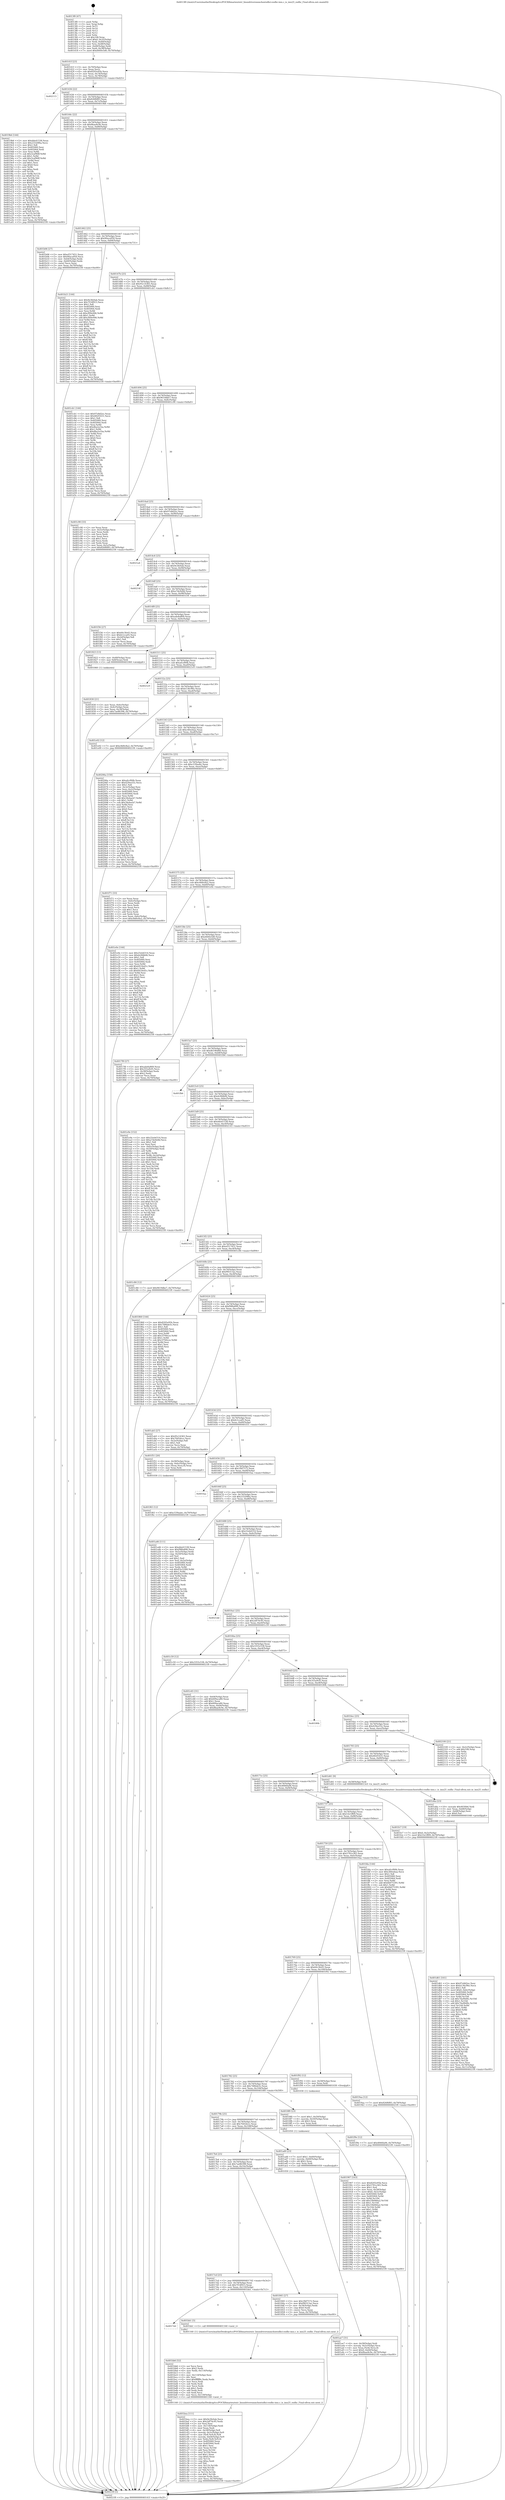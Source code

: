 digraph "0x4013f0" {
  label = "0x4013f0 (/mnt/c/Users/mathe/Desktop/tcc/POCII/binaries/extr_linuxdriversmmchostsdhci-esdhc-imx.c_is_imx25_esdhc_Final-ollvm.out::main(0))"
  labelloc = "t"
  node[shape=record]

  Entry [label="",width=0.3,height=0.3,shape=circle,fillcolor=black,style=filled]
  "0x40141f" [label="{
     0x40141f [23]\l
     | [instrs]\l
     &nbsp;&nbsp;0x40141f \<+3\>: mov -0x70(%rbp),%eax\l
     &nbsp;&nbsp;0x401422 \<+2\>: mov %eax,%ecx\l
     &nbsp;&nbsp;0x401424 \<+6\>: sub $0x8205e95b,%ecx\l
     &nbsp;&nbsp;0x40142a \<+3\>: mov %eax,-0x74(%rbp)\l
     &nbsp;&nbsp;0x40142d \<+3\>: mov %ecx,-0x78(%rbp)\l
     &nbsp;&nbsp;0x401430 \<+6\>: je 0000000000402115 \<main+0xd25\>\l
  }"]
  "0x402115" [label="{
     0x402115\l
  }", style=dashed]
  "0x401436" [label="{
     0x401436 [22]\l
     | [instrs]\l
     &nbsp;&nbsp;0x401436 \<+5\>: jmp 000000000040143b \<main+0x4b\>\l
     &nbsp;&nbsp;0x40143b \<+3\>: mov -0x74(%rbp),%eax\l
     &nbsp;&nbsp;0x40143e \<+5\>: sub $0x826f6f83,%eax\l
     &nbsp;&nbsp;0x401443 \<+3\>: mov %eax,-0x7c(%rbp)\l
     &nbsp;&nbsp;0x401446 \<+6\>: je 00000000004019b6 \<main+0x5c6\>\l
  }"]
  Exit [label="",width=0.3,height=0.3,shape=circle,fillcolor=black,style=filled,peripheries=2]
  "0x4019b6" [label="{
     0x4019b6 [144]\l
     | [instrs]\l
     &nbsp;&nbsp;0x4019b6 \<+5\>: mov $0xdde41538,%eax\l
     &nbsp;&nbsp;0x4019bb \<+5\>: mov $0x23320f6a,%ecx\l
     &nbsp;&nbsp;0x4019c0 \<+2\>: mov $0x1,%dl\l
     &nbsp;&nbsp;0x4019c2 \<+7\>: mov 0x405060,%esi\l
     &nbsp;&nbsp;0x4019c9 \<+7\>: mov 0x405064,%edi\l
     &nbsp;&nbsp;0x4019d0 \<+3\>: mov %esi,%r8d\l
     &nbsp;&nbsp;0x4019d3 \<+7\>: sub $0x3caf96ff,%r8d\l
     &nbsp;&nbsp;0x4019da \<+4\>: sub $0x1,%r8d\l
     &nbsp;&nbsp;0x4019de \<+7\>: add $0x3caf96ff,%r8d\l
     &nbsp;&nbsp;0x4019e5 \<+4\>: imul %r8d,%esi\l
     &nbsp;&nbsp;0x4019e9 \<+3\>: and $0x1,%esi\l
     &nbsp;&nbsp;0x4019ec \<+3\>: cmp $0x0,%esi\l
     &nbsp;&nbsp;0x4019ef \<+4\>: sete %r9b\l
     &nbsp;&nbsp;0x4019f3 \<+3\>: cmp $0xa,%edi\l
     &nbsp;&nbsp;0x4019f6 \<+4\>: setl %r10b\l
     &nbsp;&nbsp;0x4019fa \<+3\>: mov %r9b,%r11b\l
     &nbsp;&nbsp;0x4019fd \<+4\>: xor $0xff,%r11b\l
     &nbsp;&nbsp;0x401a01 \<+3\>: mov %r10b,%bl\l
     &nbsp;&nbsp;0x401a04 \<+3\>: xor $0xff,%bl\l
     &nbsp;&nbsp;0x401a07 \<+3\>: xor $0x0,%dl\l
     &nbsp;&nbsp;0x401a0a \<+3\>: mov %r11b,%r14b\l
     &nbsp;&nbsp;0x401a0d \<+4\>: and $0x0,%r14b\l
     &nbsp;&nbsp;0x401a11 \<+3\>: and %dl,%r9b\l
     &nbsp;&nbsp;0x401a14 \<+3\>: mov %bl,%r15b\l
     &nbsp;&nbsp;0x401a17 \<+4\>: and $0x0,%r15b\l
     &nbsp;&nbsp;0x401a1b \<+3\>: and %dl,%r10b\l
     &nbsp;&nbsp;0x401a1e \<+3\>: or %r9b,%r14b\l
     &nbsp;&nbsp;0x401a21 \<+3\>: or %r10b,%r15b\l
     &nbsp;&nbsp;0x401a24 \<+3\>: xor %r15b,%r14b\l
     &nbsp;&nbsp;0x401a27 \<+3\>: or %bl,%r11b\l
     &nbsp;&nbsp;0x401a2a \<+4\>: xor $0xff,%r11b\l
     &nbsp;&nbsp;0x401a2e \<+3\>: or $0x0,%dl\l
     &nbsp;&nbsp;0x401a31 \<+3\>: and %dl,%r11b\l
     &nbsp;&nbsp;0x401a34 \<+3\>: or %r11b,%r14b\l
     &nbsp;&nbsp;0x401a37 \<+4\>: test $0x1,%r14b\l
     &nbsp;&nbsp;0x401a3b \<+3\>: cmovne %ecx,%eax\l
     &nbsp;&nbsp;0x401a3e \<+3\>: mov %eax,-0x70(%rbp)\l
     &nbsp;&nbsp;0x401a41 \<+5\>: jmp 00000000004021f0 \<main+0xe00\>\l
  }"]
  "0x40144c" [label="{
     0x40144c [22]\l
     | [instrs]\l
     &nbsp;&nbsp;0x40144c \<+5\>: jmp 0000000000401451 \<main+0x61\>\l
     &nbsp;&nbsp;0x401451 \<+3\>: mov -0x74(%rbp),%eax\l
     &nbsp;&nbsp;0x401454 \<+5\>: sub $0x8bae8c9e,%eax\l
     &nbsp;&nbsp;0x401459 \<+3\>: mov %eax,-0x80(%rbp)\l
     &nbsp;&nbsp;0x40145c \<+6\>: je 0000000000401b06 \<main+0x716\>\l
  }"]
  "0x401f9e" [label="{
     0x401f9e [12]\l
     | [instrs]\l
     &nbsp;&nbsp;0x401f9e \<+7\>: movl $0x4846fa06,-0x70(%rbp)\l
     &nbsp;&nbsp;0x401fa5 \<+5\>: jmp 00000000004021f0 \<main+0xe00\>\l
  }"]
  "0x401b06" [label="{
     0x401b06 [27]\l
     | [instrs]\l
     &nbsp;&nbsp;0x401b06 \<+5\>: mov $0xef317451,%eax\l
     &nbsp;&nbsp;0x401b0b \<+5\>: mov $0x90aca950,%ecx\l
     &nbsp;&nbsp;0x401b10 \<+3\>: mov -0x64(%rbp),%edx\l
     &nbsp;&nbsp;0x401b13 \<+3\>: cmp -0x60(%rbp),%edx\l
     &nbsp;&nbsp;0x401b16 \<+3\>: cmovl %ecx,%eax\l
     &nbsp;&nbsp;0x401b19 \<+3\>: mov %eax,-0x70(%rbp)\l
     &nbsp;&nbsp;0x401b1c \<+5\>: jmp 00000000004021f0 \<main+0xe00\>\l
  }"]
  "0x401462" [label="{
     0x401462 [25]\l
     | [instrs]\l
     &nbsp;&nbsp;0x401462 \<+5\>: jmp 0000000000401467 \<main+0x77\>\l
     &nbsp;&nbsp;0x401467 \<+3\>: mov -0x74(%rbp),%eax\l
     &nbsp;&nbsp;0x40146a \<+5\>: sub $0x90aca950,%eax\l
     &nbsp;&nbsp;0x40146f \<+6\>: mov %eax,-0x84(%rbp)\l
     &nbsp;&nbsp;0x401475 \<+6\>: je 0000000000401b21 \<main+0x731\>\l
  }"]
  "0x401f65" [label="{
     0x401f65 [12]\l
     | [instrs]\l
     &nbsp;&nbsp;0x401f65 \<+7\>: movl $0xc539aabc,-0x70(%rbp)\l
     &nbsp;&nbsp;0x401f6c \<+5\>: jmp 00000000004021f0 \<main+0xe00\>\l
  }"]
  "0x401b21" [label="{
     0x401b21 [144]\l
     | [instrs]\l
     &nbsp;&nbsp;0x401b21 \<+5\>: mov $0x9e3fe0ab,%eax\l
     &nbsp;&nbsp;0x401b26 \<+5\>: mov $0x7f14f915,%ecx\l
     &nbsp;&nbsp;0x401b2b \<+2\>: mov $0x1,%dl\l
     &nbsp;&nbsp;0x401b2d \<+7\>: mov 0x405060,%esi\l
     &nbsp;&nbsp;0x401b34 \<+7\>: mov 0x405064,%edi\l
     &nbsp;&nbsp;0x401b3b \<+3\>: mov %esi,%r8d\l
     &nbsp;&nbsp;0x401b3e \<+7\>: sub $0xcf09e006,%r8d\l
     &nbsp;&nbsp;0x401b45 \<+4\>: sub $0x1,%r8d\l
     &nbsp;&nbsp;0x401b49 \<+7\>: add $0xcf09e006,%r8d\l
     &nbsp;&nbsp;0x401b50 \<+4\>: imul %r8d,%esi\l
     &nbsp;&nbsp;0x401b54 \<+3\>: and $0x1,%esi\l
     &nbsp;&nbsp;0x401b57 \<+3\>: cmp $0x0,%esi\l
     &nbsp;&nbsp;0x401b5a \<+4\>: sete %r9b\l
     &nbsp;&nbsp;0x401b5e \<+3\>: cmp $0xa,%edi\l
     &nbsp;&nbsp;0x401b61 \<+4\>: setl %r10b\l
     &nbsp;&nbsp;0x401b65 \<+3\>: mov %r9b,%r11b\l
     &nbsp;&nbsp;0x401b68 \<+4\>: xor $0xff,%r11b\l
     &nbsp;&nbsp;0x401b6c \<+3\>: mov %r10b,%bl\l
     &nbsp;&nbsp;0x401b6f \<+3\>: xor $0xff,%bl\l
     &nbsp;&nbsp;0x401b72 \<+3\>: xor $0x0,%dl\l
     &nbsp;&nbsp;0x401b75 \<+3\>: mov %r11b,%r14b\l
     &nbsp;&nbsp;0x401b78 \<+4\>: and $0x0,%r14b\l
     &nbsp;&nbsp;0x401b7c \<+3\>: and %dl,%r9b\l
     &nbsp;&nbsp;0x401b7f \<+3\>: mov %bl,%r15b\l
     &nbsp;&nbsp;0x401b82 \<+4\>: and $0x0,%r15b\l
     &nbsp;&nbsp;0x401b86 \<+3\>: and %dl,%r10b\l
     &nbsp;&nbsp;0x401b89 \<+3\>: or %r9b,%r14b\l
     &nbsp;&nbsp;0x401b8c \<+3\>: or %r10b,%r15b\l
     &nbsp;&nbsp;0x401b8f \<+3\>: xor %r15b,%r14b\l
     &nbsp;&nbsp;0x401b92 \<+3\>: or %bl,%r11b\l
     &nbsp;&nbsp;0x401b95 \<+4\>: xor $0xff,%r11b\l
     &nbsp;&nbsp;0x401b99 \<+3\>: or $0x0,%dl\l
     &nbsp;&nbsp;0x401b9c \<+3\>: and %dl,%r11b\l
     &nbsp;&nbsp;0x401b9f \<+3\>: or %r11b,%r14b\l
     &nbsp;&nbsp;0x401ba2 \<+4\>: test $0x1,%r14b\l
     &nbsp;&nbsp;0x401ba6 \<+3\>: cmovne %ecx,%eax\l
     &nbsp;&nbsp;0x401ba9 \<+3\>: mov %eax,-0x70(%rbp)\l
     &nbsp;&nbsp;0x401bac \<+5\>: jmp 00000000004021f0 \<main+0xe00\>\l
  }"]
  "0x40147b" [label="{
     0x40147b [25]\l
     | [instrs]\l
     &nbsp;&nbsp;0x40147b \<+5\>: jmp 0000000000401480 \<main+0x90\>\l
     &nbsp;&nbsp;0x401480 \<+3\>: mov -0x74(%rbp),%eax\l
     &nbsp;&nbsp;0x401483 \<+5\>: sub $0x95c14365,%eax\l
     &nbsp;&nbsp;0x401488 \<+6\>: mov %eax,-0x88(%rbp)\l
     &nbsp;&nbsp;0x40148e \<+6\>: je 0000000000401cb1 \<main+0x8c1\>\l
  }"]
  "0x401d61" [label="{
     0x401d61 [161]\l
     | [instrs]\l
     &nbsp;&nbsp;0x401d61 \<+5\>: mov $0x97e8d2ec,%esi\l
     &nbsp;&nbsp;0x401d66 \<+5\>: mov $0xb136c96e,%ecx\l
     &nbsp;&nbsp;0x401d6b \<+2\>: mov $0x1,%dl\l
     &nbsp;&nbsp;0x401d6d \<+7\>: movl $0x0,-0x6c(%rbp)\l
     &nbsp;&nbsp;0x401d74 \<+8\>: mov 0x405060,%r8d\l
     &nbsp;&nbsp;0x401d7c \<+8\>: mov 0x405064,%r9d\l
     &nbsp;&nbsp;0x401d84 \<+3\>: mov %r8d,%r10d\l
     &nbsp;&nbsp;0x401d87 \<+7\>: sub $0x74a90d9c,%r10d\l
     &nbsp;&nbsp;0x401d8e \<+4\>: sub $0x1,%r10d\l
     &nbsp;&nbsp;0x401d92 \<+7\>: add $0x74a90d9c,%r10d\l
     &nbsp;&nbsp;0x401d99 \<+4\>: imul %r10d,%r8d\l
     &nbsp;&nbsp;0x401d9d \<+4\>: and $0x1,%r8d\l
     &nbsp;&nbsp;0x401da1 \<+4\>: cmp $0x0,%r8d\l
     &nbsp;&nbsp;0x401da5 \<+4\>: sete %r11b\l
     &nbsp;&nbsp;0x401da9 \<+4\>: cmp $0xa,%r9d\l
     &nbsp;&nbsp;0x401dad \<+3\>: setl %bl\l
     &nbsp;&nbsp;0x401db0 \<+3\>: mov %r11b,%r14b\l
     &nbsp;&nbsp;0x401db3 \<+4\>: xor $0xff,%r14b\l
     &nbsp;&nbsp;0x401db7 \<+3\>: mov %bl,%r15b\l
     &nbsp;&nbsp;0x401dba \<+4\>: xor $0xff,%r15b\l
     &nbsp;&nbsp;0x401dbe \<+3\>: xor $0x1,%dl\l
     &nbsp;&nbsp;0x401dc1 \<+3\>: mov %r14b,%r12b\l
     &nbsp;&nbsp;0x401dc4 \<+4\>: and $0xff,%r12b\l
     &nbsp;&nbsp;0x401dc8 \<+3\>: and %dl,%r11b\l
     &nbsp;&nbsp;0x401dcb \<+3\>: mov %r15b,%r13b\l
     &nbsp;&nbsp;0x401dce \<+4\>: and $0xff,%r13b\l
     &nbsp;&nbsp;0x401dd2 \<+2\>: and %dl,%bl\l
     &nbsp;&nbsp;0x401dd4 \<+3\>: or %r11b,%r12b\l
     &nbsp;&nbsp;0x401dd7 \<+3\>: or %bl,%r13b\l
     &nbsp;&nbsp;0x401dda \<+3\>: xor %r13b,%r12b\l
     &nbsp;&nbsp;0x401ddd \<+3\>: or %r15b,%r14b\l
     &nbsp;&nbsp;0x401de0 \<+4\>: xor $0xff,%r14b\l
     &nbsp;&nbsp;0x401de4 \<+3\>: or $0x1,%dl\l
     &nbsp;&nbsp;0x401de7 \<+3\>: and %dl,%r14b\l
     &nbsp;&nbsp;0x401dea \<+3\>: or %r14b,%r12b\l
     &nbsp;&nbsp;0x401ded \<+4\>: test $0x1,%r12b\l
     &nbsp;&nbsp;0x401df1 \<+3\>: cmovne %ecx,%esi\l
     &nbsp;&nbsp;0x401df4 \<+3\>: mov %esi,-0x70(%rbp)\l
     &nbsp;&nbsp;0x401df7 \<+6\>: mov %eax,-0x11c(%rbp)\l
     &nbsp;&nbsp;0x401dfd \<+5\>: jmp 00000000004021f0 \<main+0xe00\>\l
  }"]
  "0x401cb1" [label="{
     0x401cb1 [144]\l
     | [instrs]\l
     &nbsp;&nbsp;0x401cb1 \<+5\>: mov $0x97e8d2ec,%eax\l
     &nbsp;&nbsp;0x401cb6 \<+5\>: mov $0x482f1631,%ecx\l
     &nbsp;&nbsp;0x401cbb \<+2\>: mov $0x1,%dl\l
     &nbsp;&nbsp;0x401cbd \<+7\>: mov 0x405060,%esi\l
     &nbsp;&nbsp;0x401cc4 \<+7\>: mov 0x405064,%edi\l
     &nbsp;&nbsp;0x401ccb \<+3\>: mov %esi,%r8d\l
     &nbsp;&nbsp;0x401cce \<+7\>: sub $0xdba2a1ba,%r8d\l
     &nbsp;&nbsp;0x401cd5 \<+4\>: sub $0x1,%r8d\l
     &nbsp;&nbsp;0x401cd9 \<+7\>: add $0xdba2a1ba,%r8d\l
     &nbsp;&nbsp;0x401ce0 \<+4\>: imul %r8d,%esi\l
     &nbsp;&nbsp;0x401ce4 \<+3\>: and $0x1,%esi\l
     &nbsp;&nbsp;0x401ce7 \<+3\>: cmp $0x0,%esi\l
     &nbsp;&nbsp;0x401cea \<+4\>: sete %r9b\l
     &nbsp;&nbsp;0x401cee \<+3\>: cmp $0xa,%edi\l
     &nbsp;&nbsp;0x401cf1 \<+4\>: setl %r10b\l
     &nbsp;&nbsp;0x401cf5 \<+3\>: mov %r9b,%r11b\l
     &nbsp;&nbsp;0x401cf8 \<+4\>: xor $0xff,%r11b\l
     &nbsp;&nbsp;0x401cfc \<+3\>: mov %r10b,%bl\l
     &nbsp;&nbsp;0x401cff \<+3\>: xor $0xff,%bl\l
     &nbsp;&nbsp;0x401d02 \<+3\>: xor $0x0,%dl\l
     &nbsp;&nbsp;0x401d05 \<+3\>: mov %r11b,%r14b\l
     &nbsp;&nbsp;0x401d08 \<+4\>: and $0x0,%r14b\l
     &nbsp;&nbsp;0x401d0c \<+3\>: and %dl,%r9b\l
     &nbsp;&nbsp;0x401d0f \<+3\>: mov %bl,%r15b\l
     &nbsp;&nbsp;0x401d12 \<+4\>: and $0x0,%r15b\l
     &nbsp;&nbsp;0x401d16 \<+3\>: and %dl,%r10b\l
     &nbsp;&nbsp;0x401d19 \<+3\>: or %r9b,%r14b\l
     &nbsp;&nbsp;0x401d1c \<+3\>: or %r10b,%r15b\l
     &nbsp;&nbsp;0x401d1f \<+3\>: xor %r15b,%r14b\l
     &nbsp;&nbsp;0x401d22 \<+3\>: or %bl,%r11b\l
     &nbsp;&nbsp;0x401d25 \<+4\>: xor $0xff,%r11b\l
     &nbsp;&nbsp;0x401d29 \<+3\>: or $0x0,%dl\l
     &nbsp;&nbsp;0x401d2c \<+3\>: and %dl,%r11b\l
     &nbsp;&nbsp;0x401d2f \<+3\>: or %r11b,%r14b\l
     &nbsp;&nbsp;0x401d32 \<+4\>: test $0x1,%r14b\l
     &nbsp;&nbsp;0x401d36 \<+3\>: cmovne %ecx,%eax\l
     &nbsp;&nbsp;0x401d39 \<+3\>: mov %eax,-0x70(%rbp)\l
     &nbsp;&nbsp;0x401d3c \<+5\>: jmp 00000000004021f0 \<main+0xe00\>\l
  }"]
  "0x401494" [label="{
     0x401494 [25]\l
     | [instrs]\l
     &nbsp;&nbsp;0x401494 \<+5\>: jmp 0000000000401499 \<main+0xa9\>\l
     &nbsp;&nbsp;0x401499 \<+3\>: mov -0x74(%rbp),%eax\l
     &nbsp;&nbsp;0x40149c \<+5\>: sub $0x9619dbe7,%eax\l
     &nbsp;&nbsp;0x4014a1 \<+6\>: mov %eax,-0x8c(%rbp)\l
     &nbsp;&nbsp;0x4014a7 \<+6\>: je 0000000000401c90 \<main+0x8a0\>\l
  }"]
  "0x401d4a" [label="{
     0x401d4a [23]\l
     | [instrs]\l
     &nbsp;&nbsp;0x401d4a \<+10\>: movabs $0x4030b6,%rdi\l
     &nbsp;&nbsp;0x401d54 \<+3\>: mov %eax,-0x68(%rbp)\l
     &nbsp;&nbsp;0x401d57 \<+3\>: mov -0x68(%rbp),%esi\l
     &nbsp;&nbsp;0x401d5a \<+2\>: mov $0x0,%al\l
     &nbsp;&nbsp;0x401d5c \<+5\>: call 0000000000401040 \<printf@plt\>\l
     | [calls]\l
     &nbsp;&nbsp;0x401040 \{1\} (unknown)\l
  }"]
  "0x401c90" [label="{
     0x401c90 [33]\l
     | [instrs]\l
     &nbsp;&nbsp;0x401c90 \<+2\>: xor %eax,%eax\l
     &nbsp;&nbsp;0x401c92 \<+3\>: mov -0x5c(%rbp),%ecx\l
     &nbsp;&nbsp;0x401c95 \<+2\>: mov %eax,%edx\l
     &nbsp;&nbsp;0x401c97 \<+2\>: sub %ecx,%edx\l
     &nbsp;&nbsp;0x401c99 \<+2\>: mov %eax,%ecx\l
     &nbsp;&nbsp;0x401c9b \<+3\>: sub $0x1,%ecx\l
     &nbsp;&nbsp;0x401c9e \<+2\>: add %ecx,%edx\l
     &nbsp;&nbsp;0x401ca0 \<+2\>: sub %edx,%eax\l
     &nbsp;&nbsp;0x401ca2 \<+3\>: mov %eax,-0x5c(%rbp)\l
     &nbsp;&nbsp;0x401ca5 \<+7\>: movl $0x826f6f83,-0x70(%rbp)\l
     &nbsp;&nbsp;0x401cac \<+5\>: jmp 00000000004021f0 \<main+0xe00\>\l
  }"]
  "0x4014ad" [label="{
     0x4014ad [25]\l
     | [instrs]\l
     &nbsp;&nbsp;0x4014ad \<+5\>: jmp 00000000004014b2 \<main+0xc2\>\l
     &nbsp;&nbsp;0x4014b2 \<+3\>: mov -0x74(%rbp),%eax\l
     &nbsp;&nbsp;0x4014b5 \<+5\>: sub $0x97e8d2ec,%eax\l
     &nbsp;&nbsp;0x4014ba \<+6\>: mov %eax,-0x90(%rbp)\l
     &nbsp;&nbsp;0x4014c0 \<+6\>: je 00000000004021a4 \<main+0xdb4\>\l
  }"]
  "0x401bea" [label="{
     0x401bea [111]\l
     | [instrs]\l
     &nbsp;&nbsp;0x401bea \<+5\>: mov $0x9e3fe0ab,%ecx\l
     &nbsp;&nbsp;0x401bef \<+5\>: mov $0x2df74c95,%edx\l
     &nbsp;&nbsp;0x401bf4 \<+2\>: xor %esi,%esi\l
     &nbsp;&nbsp;0x401bf6 \<+6\>: mov -0x118(%rbp),%edi\l
     &nbsp;&nbsp;0x401bfc \<+3\>: imul %eax,%edi\l
     &nbsp;&nbsp;0x401bff \<+4\>: mov -0x58(%rbp),%r8\l
     &nbsp;&nbsp;0x401c03 \<+4\>: movslq -0x5c(%rbp),%r9\l
     &nbsp;&nbsp;0x401c07 \<+4\>: mov (%r8,%r9,8),%r8\l
     &nbsp;&nbsp;0x401c0b \<+4\>: movslq -0x64(%rbp),%r9\l
     &nbsp;&nbsp;0x401c0f \<+4\>: mov %edi,(%r8,%r9,4)\l
     &nbsp;&nbsp;0x401c13 \<+7\>: mov 0x405060,%eax\l
     &nbsp;&nbsp;0x401c1a \<+7\>: mov 0x405064,%edi\l
     &nbsp;&nbsp;0x401c21 \<+3\>: sub $0x1,%esi\l
     &nbsp;&nbsp;0x401c24 \<+3\>: mov %eax,%r10d\l
     &nbsp;&nbsp;0x401c27 \<+3\>: add %esi,%r10d\l
     &nbsp;&nbsp;0x401c2a \<+4\>: imul %r10d,%eax\l
     &nbsp;&nbsp;0x401c2e \<+3\>: and $0x1,%eax\l
     &nbsp;&nbsp;0x401c31 \<+3\>: cmp $0x0,%eax\l
     &nbsp;&nbsp;0x401c34 \<+4\>: sete %r11b\l
     &nbsp;&nbsp;0x401c38 \<+3\>: cmp $0xa,%edi\l
     &nbsp;&nbsp;0x401c3b \<+3\>: setl %bl\l
     &nbsp;&nbsp;0x401c3e \<+3\>: mov %r11b,%r14b\l
     &nbsp;&nbsp;0x401c41 \<+3\>: and %bl,%r14b\l
     &nbsp;&nbsp;0x401c44 \<+3\>: xor %bl,%r11b\l
     &nbsp;&nbsp;0x401c47 \<+3\>: or %r11b,%r14b\l
     &nbsp;&nbsp;0x401c4a \<+4\>: test $0x1,%r14b\l
     &nbsp;&nbsp;0x401c4e \<+3\>: cmovne %edx,%ecx\l
     &nbsp;&nbsp;0x401c51 \<+3\>: mov %ecx,-0x70(%rbp)\l
     &nbsp;&nbsp;0x401c54 \<+5\>: jmp 00000000004021f0 \<main+0xe00\>\l
  }"]
  "0x4021a4" [label="{
     0x4021a4\l
  }", style=dashed]
  "0x4014c6" [label="{
     0x4014c6 [25]\l
     | [instrs]\l
     &nbsp;&nbsp;0x4014c6 \<+5\>: jmp 00000000004014cb \<main+0xdb\>\l
     &nbsp;&nbsp;0x4014cb \<+3\>: mov -0x74(%rbp),%eax\l
     &nbsp;&nbsp;0x4014ce \<+5\>: sub $0x9e3fe0ab,%eax\l
     &nbsp;&nbsp;0x4014d3 \<+6\>: mov %eax,-0x94(%rbp)\l
     &nbsp;&nbsp;0x4014d9 \<+6\>: je 000000000040214f \<main+0xd5f\>\l
  }"]
  "0x401bb6" [label="{
     0x401bb6 [52]\l
     | [instrs]\l
     &nbsp;&nbsp;0x401bb6 \<+2\>: xor %ecx,%ecx\l
     &nbsp;&nbsp;0x401bb8 \<+5\>: mov $0x2,%edx\l
     &nbsp;&nbsp;0x401bbd \<+6\>: mov %edx,-0x114(%rbp)\l
     &nbsp;&nbsp;0x401bc3 \<+1\>: cltd\l
     &nbsp;&nbsp;0x401bc4 \<+6\>: mov -0x114(%rbp),%esi\l
     &nbsp;&nbsp;0x401bca \<+2\>: idiv %esi\l
     &nbsp;&nbsp;0x401bcc \<+6\>: imul $0xfffffffe,%edx,%edx\l
     &nbsp;&nbsp;0x401bd2 \<+2\>: mov %ecx,%edi\l
     &nbsp;&nbsp;0x401bd4 \<+2\>: sub %edx,%edi\l
     &nbsp;&nbsp;0x401bd6 \<+2\>: mov %ecx,%edx\l
     &nbsp;&nbsp;0x401bd8 \<+3\>: sub $0x1,%edx\l
     &nbsp;&nbsp;0x401bdb \<+2\>: add %edx,%edi\l
     &nbsp;&nbsp;0x401bdd \<+2\>: sub %edi,%ecx\l
     &nbsp;&nbsp;0x401bdf \<+6\>: mov %ecx,-0x118(%rbp)\l
     &nbsp;&nbsp;0x401be5 \<+5\>: call 0000000000401160 \<next_i\>\l
     | [calls]\l
     &nbsp;&nbsp;0x401160 \{1\} (/mnt/c/Users/mathe/Desktop/tcc/POCII/binaries/extr_linuxdriversmmchostsdhci-esdhc-imx.c_is_imx25_esdhc_Final-ollvm.out::next_i)\l
  }"]
  "0x40214f" [label="{
     0x40214f\l
  }", style=dashed]
  "0x4014df" [label="{
     0x4014df [25]\l
     | [instrs]\l
     &nbsp;&nbsp;0x4014df \<+5\>: jmp 00000000004014e4 \<main+0xf4\>\l
     &nbsp;&nbsp;0x4014e4 \<+3\>: mov -0x74(%rbp),%eax\l
     &nbsp;&nbsp;0x4014e7 \<+5\>: sub $0xa7de9e8d,%eax\l
     &nbsp;&nbsp;0x4014ec \<+6\>: mov %eax,-0x98(%rbp)\l
     &nbsp;&nbsp;0x4014f2 \<+6\>: je 0000000000401f36 \<main+0xb46\>\l
  }"]
  "0x4017e6" [label="{
     0x4017e6\l
  }", style=dashed]
  "0x401f36" [label="{
     0x401f36 [27]\l
     | [instrs]\l
     &nbsp;&nbsp;0x401f36 \<+5\>: mov $0x60c3fe43,%eax\l
     &nbsp;&nbsp;0x401f3b \<+5\>: mov $0xfe1cca05,%ecx\l
     &nbsp;&nbsp;0x401f40 \<+3\>: mov -0x2d(%rbp),%dl\l
     &nbsp;&nbsp;0x401f43 \<+3\>: test $0x1,%dl\l
     &nbsp;&nbsp;0x401f46 \<+3\>: cmovne %ecx,%eax\l
     &nbsp;&nbsp;0x401f49 \<+3\>: mov %eax,-0x70(%rbp)\l
     &nbsp;&nbsp;0x401f4c \<+5\>: jmp 00000000004021f0 \<main+0xe00\>\l
  }"]
  "0x4014f8" [label="{
     0x4014f8 [25]\l
     | [instrs]\l
     &nbsp;&nbsp;0x4014f8 \<+5\>: jmp 00000000004014fd \<main+0x10d\>\l
     &nbsp;&nbsp;0x4014fd \<+3\>: mov -0x74(%rbp),%eax\l
     &nbsp;&nbsp;0x401500 \<+5\>: sub $0xade8a809,%eax\l
     &nbsp;&nbsp;0x401505 \<+6\>: mov %eax,-0x9c(%rbp)\l
     &nbsp;&nbsp;0x40150b \<+6\>: je 0000000000401823 \<main+0x433\>\l
  }"]
  "0x401bb1" [label="{
     0x401bb1 [5]\l
     | [instrs]\l
     &nbsp;&nbsp;0x401bb1 \<+5\>: call 0000000000401160 \<next_i\>\l
     | [calls]\l
     &nbsp;&nbsp;0x401160 \{1\} (/mnt/c/Users/mathe/Desktop/tcc/POCII/binaries/extr_linuxdriversmmchostsdhci-esdhc-imx.c_is_imx25_esdhc_Final-ollvm.out::next_i)\l
  }"]
  "0x401823" [label="{
     0x401823 [13]\l
     | [instrs]\l
     &nbsp;&nbsp;0x401823 \<+4\>: mov -0x48(%rbp),%rax\l
     &nbsp;&nbsp;0x401827 \<+4\>: mov 0x8(%rax),%rdi\l
     &nbsp;&nbsp;0x40182b \<+5\>: call 0000000000401060 \<atoi@plt\>\l
     | [calls]\l
     &nbsp;&nbsp;0x401060 \{1\} (unknown)\l
  }"]
  "0x401511" [label="{
     0x401511 [25]\l
     | [instrs]\l
     &nbsp;&nbsp;0x401511 \<+5\>: jmp 0000000000401516 \<main+0x126\>\l
     &nbsp;&nbsp;0x401516 \<+3\>: mov -0x74(%rbp),%eax\l
     &nbsp;&nbsp;0x401519 \<+5\>: sub $0xafccf00b,%eax\l
     &nbsp;&nbsp;0x40151e \<+6\>: mov %eax,-0xa0(%rbp)\l
     &nbsp;&nbsp;0x401524 \<+6\>: je 00000000004021e9 \<main+0xdf9\>\l
  }"]
  "0x401ae7" [label="{
     0x401ae7 [31]\l
     | [instrs]\l
     &nbsp;&nbsp;0x401ae7 \<+4\>: mov -0x58(%rbp),%rdi\l
     &nbsp;&nbsp;0x401aeb \<+4\>: movslq -0x5c(%rbp),%rcx\l
     &nbsp;&nbsp;0x401aef \<+4\>: mov %rax,(%rdi,%rcx,8)\l
     &nbsp;&nbsp;0x401af3 \<+7\>: movl $0x0,-0x64(%rbp)\l
     &nbsp;&nbsp;0x401afa \<+7\>: movl $0x8bae8c9e,-0x70(%rbp)\l
     &nbsp;&nbsp;0x401b01 \<+5\>: jmp 00000000004021f0 \<main+0xe00\>\l
  }"]
  "0x4021e9" [label="{
     0x4021e9\l
  }", style=dashed]
  "0x40152a" [label="{
     0x40152a [25]\l
     | [instrs]\l
     &nbsp;&nbsp;0x40152a \<+5\>: jmp 000000000040152f \<main+0x13f\>\l
     &nbsp;&nbsp;0x40152f \<+3\>: mov -0x74(%rbp),%eax\l
     &nbsp;&nbsp;0x401532 \<+5\>: sub $0xb136c96e,%eax\l
     &nbsp;&nbsp;0x401537 \<+6\>: mov %eax,-0xa4(%rbp)\l
     &nbsp;&nbsp;0x40153d \<+6\>: je 0000000000401e02 \<main+0xa12\>\l
  }"]
  "0x401907" [label="{
     0x401907 [163]\l
     | [instrs]\l
     &nbsp;&nbsp;0x401907 \<+5\>: mov $0x8205e95b,%ecx\l
     &nbsp;&nbsp;0x40190c \<+5\>: mov $0x5781e365,%edx\l
     &nbsp;&nbsp;0x401911 \<+3\>: mov $0x1,%sil\l
     &nbsp;&nbsp;0x401914 \<+4\>: mov %rax,-0x58(%rbp)\l
     &nbsp;&nbsp;0x401918 \<+7\>: movl $0x0,-0x5c(%rbp)\l
     &nbsp;&nbsp;0x40191f \<+8\>: mov 0x405060,%r8d\l
     &nbsp;&nbsp;0x401927 \<+8\>: mov 0x405064,%r9d\l
     &nbsp;&nbsp;0x40192f \<+3\>: mov %r8d,%r10d\l
     &nbsp;&nbsp;0x401932 \<+7\>: add $0x10b066a2,%r10d\l
     &nbsp;&nbsp;0x401939 \<+4\>: sub $0x1,%r10d\l
     &nbsp;&nbsp;0x40193d \<+7\>: sub $0x10b066a2,%r10d\l
     &nbsp;&nbsp;0x401944 \<+4\>: imul %r10d,%r8d\l
     &nbsp;&nbsp;0x401948 \<+4\>: and $0x1,%r8d\l
     &nbsp;&nbsp;0x40194c \<+4\>: cmp $0x0,%r8d\l
     &nbsp;&nbsp;0x401950 \<+4\>: sete %r11b\l
     &nbsp;&nbsp;0x401954 \<+4\>: cmp $0xa,%r9d\l
     &nbsp;&nbsp;0x401958 \<+3\>: setl %bl\l
     &nbsp;&nbsp;0x40195b \<+3\>: mov %r11b,%r14b\l
     &nbsp;&nbsp;0x40195e \<+4\>: xor $0xff,%r14b\l
     &nbsp;&nbsp;0x401962 \<+3\>: mov %bl,%r15b\l
     &nbsp;&nbsp;0x401965 \<+4\>: xor $0xff,%r15b\l
     &nbsp;&nbsp;0x401969 \<+4\>: xor $0x1,%sil\l
     &nbsp;&nbsp;0x40196d \<+3\>: mov %r14b,%r12b\l
     &nbsp;&nbsp;0x401970 \<+4\>: and $0xff,%r12b\l
     &nbsp;&nbsp;0x401974 \<+3\>: and %sil,%r11b\l
     &nbsp;&nbsp;0x401977 \<+3\>: mov %r15b,%r13b\l
     &nbsp;&nbsp;0x40197a \<+4\>: and $0xff,%r13b\l
     &nbsp;&nbsp;0x40197e \<+3\>: and %sil,%bl\l
     &nbsp;&nbsp;0x401981 \<+3\>: or %r11b,%r12b\l
     &nbsp;&nbsp;0x401984 \<+3\>: or %bl,%r13b\l
     &nbsp;&nbsp;0x401987 \<+3\>: xor %r13b,%r12b\l
     &nbsp;&nbsp;0x40198a \<+3\>: or %r15b,%r14b\l
     &nbsp;&nbsp;0x40198d \<+4\>: xor $0xff,%r14b\l
     &nbsp;&nbsp;0x401991 \<+4\>: or $0x1,%sil\l
     &nbsp;&nbsp;0x401995 \<+3\>: and %sil,%r14b\l
     &nbsp;&nbsp;0x401998 \<+3\>: or %r14b,%r12b\l
     &nbsp;&nbsp;0x40199b \<+4\>: test $0x1,%r12b\l
     &nbsp;&nbsp;0x40199f \<+3\>: cmovne %edx,%ecx\l
     &nbsp;&nbsp;0x4019a2 \<+3\>: mov %ecx,-0x70(%rbp)\l
     &nbsp;&nbsp;0x4019a5 \<+5\>: jmp 00000000004021f0 \<main+0xe00\>\l
  }"]
  "0x401e02" [label="{
     0x401e02 [12]\l
     | [instrs]\l
     &nbsp;&nbsp;0x401e02 \<+7\>: movl $0xc8d0c8a2,-0x70(%rbp)\l
     &nbsp;&nbsp;0x401e09 \<+5\>: jmp 00000000004021f0 \<main+0xe00\>\l
  }"]
  "0x401543" [label="{
     0x401543 [25]\l
     | [instrs]\l
     &nbsp;&nbsp;0x401543 \<+5\>: jmp 0000000000401548 \<main+0x158\>\l
     &nbsp;&nbsp;0x401548 \<+3\>: mov -0x74(%rbp),%eax\l
     &nbsp;&nbsp;0x40154b \<+5\>: sub $0xc40eebaa,%eax\l
     &nbsp;&nbsp;0x401550 \<+6\>: mov %eax,-0xa8(%rbp)\l
     &nbsp;&nbsp;0x401556 \<+6\>: je 000000000040206a \<main+0xc7a\>\l
  }"]
  "0x4017cd" [label="{
     0x4017cd [25]\l
     | [instrs]\l
     &nbsp;&nbsp;0x4017cd \<+5\>: jmp 00000000004017d2 \<main+0x3e2\>\l
     &nbsp;&nbsp;0x4017d2 \<+3\>: mov -0x74(%rbp),%eax\l
     &nbsp;&nbsp;0x4017d5 \<+5\>: sub $0x7f14f915,%eax\l
     &nbsp;&nbsp;0x4017da \<+6\>: mov %eax,-0x110(%rbp)\l
     &nbsp;&nbsp;0x4017e0 \<+6\>: je 0000000000401bb1 \<main+0x7c1\>\l
  }"]
  "0x40206a" [label="{
     0x40206a [150]\l
     | [instrs]\l
     &nbsp;&nbsp;0x40206a \<+5\>: mov $0xafccf00b,%eax\l
     &nbsp;&nbsp;0x40206f \<+5\>: mov $0x429ee55c,%ecx\l
     &nbsp;&nbsp;0x402074 \<+2\>: mov $0x1,%dl\l
     &nbsp;&nbsp;0x402076 \<+3\>: mov -0x3c(%rbp),%esi\l
     &nbsp;&nbsp;0x402079 \<+3\>: mov %esi,-0x2c(%rbp)\l
     &nbsp;&nbsp;0x40207c \<+7\>: mov 0x405060,%esi\l
     &nbsp;&nbsp;0x402083 \<+7\>: mov 0x405064,%edi\l
     &nbsp;&nbsp;0x40208a \<+3\>: mov %esi,%r8d\l
     &nbsp;&nbsp;0x40208d \<+7\>: add $0x34ebacb7,%r8d\l
     &nbsp;&nbsp;0x402094 \<+4\>: sub $0x1,%r8d\l
     &nbsp;&nbsp;0x402098 \<+7\>: sub $0x34ebacb7,%r8d\l
     &nbsp;&nbsp;0x40209f \<+4\>: imul %r8d,%esi\l
     &nbsp;&nbsp;0x4020a3 \<+3\>: and $0x1,%esi\l
     &nbsp;&nbsp;0x4020a6 \<+3\>: cmp $0x0,%esi\l
     &nbsp;&nbsp;0x4020a9 \<+4\>: sete %r9b\l
     &nbsp;&nbsp;0x4020ad \<+3\>: cmp $0xa,%edi\l
     &nbsp;&nbsp;0x4020b0 \<+4\>: setl %r10b\l
     &nbsp;&nbsp;0x4020b4 \<+3\>: mov %r9b,%r11b\l
     &nbsp;&nbsp;0x4020b7 \<+4\>: xor $0xff,%r11b\l
     &nbsp;&nbsp;0x4020bb \<+3\>: mov %r10b,%bl\l
     &nbsp;&nbsp;0x4020be \<+3\>: xor $0xff,%bl\l
     &nbsp;&nbsp;0x4020c1 \<+3\>: xor $0x1,%dl\l
     &nbsp;&nbsp;0x4020c4 \<+3\>: mov %r11b,%r14b\l
     &nbsp;&nbsp;0x4020c7 \<+4\>: and $0xff,%r14b\l
     &nbsp;&nbsp;0x4020cb \<+3\>: and %dl,%r9b\l
     &nbsp;&nbsp;0x4020ce \<+3\>: mov %bl,%r15b\l
     &nbsp;&nbsp;0x4020d1 \<+4\>: and $0xff,%r15b\l
     &nbsp;&nbsp;0x4020d5 \<+3\>: and %dl,%r10b\l
     &nbsp;&nbsp;0x4020d8 \<+3\>: or %r9b,%r14b\l
     &nbsp;&nbsp;0x4020db \<+3\>: or %r10b,%r15b\l
     &nbsp;&nbsp;0x4020de \<+3\>: xor %r15b,%r14b\l
     &nbsp;&nbsp;0x4020e1 \<+3\>: or %bl,%r11b\l
     &nbsp;&nbsp;0x4020e4 \<+4\>: xor $0xff,%r11b\l
     &nbsp;&nbsp;0x4020e8 \<+3\>: or $0x1,%dl\l
     &nbsp;&nbsp;0x4020eb \<+3\>: and %dl,%r11b\l
     &nbsp;&nbsp;0x4020ee \<+3\>: or %r11b,%r14b\l
     &nbsp;&nbsp;0x4020f1 \<+4\>: test $0x1,%r14b\l
     &nbsp;&nbsp;0x4020f5 \<+3\>: cmovne %ecx,%eax\l
     &nbsp;&nbsp;0x4020f8 \<+3\>: mov %eax,-0x70(%rbp)\l
     &nbsp;&nbsp;0x4020fb \<+5\>: jmp 00000000004021f0 \<main+0xe00\>\l
  }"]
  "0x40155c" [label="{
     0x40155c [25]\l
     | [instrs]\l
     &nbsp;&nbsp;0x40155c \<+5\>: jmp 0000000000401561 \<main+0x171\>\l
     &nbsp;&nbsp;0x401561 \<+3\>: mov -0x74(%rbp),%eax\l
     &nbsp;&nbsp;0x401564 \<+5\>: sub $0xc539aabc,%eax\l
     &nbsp;&nbsp;0x401569 \<+6\>: mov %eax,-0xac(%rbp)\l
     &nbsp;&nbsp;0x40156f \<+6\>: je 0000000000401f71 \<main+0xb81\>\l
  }"]
  "0x401845" [label="{
     0x401845 [27]\l
     | [instrs]\l
     &nbsp;&nbsp;0x401845 \<+5\>: mov $0x1fbf7572,%eax\l
     &nbsp;&nbsp;0x40184a \<+5\>: mov $0xf90313ac,%ecx\l
     &nbsp;&nbsp;0x40184f \<+3\>: mov -0x34(%rbp),%edx\l
     &nbsp;&nbsp;0x401852 \<+3\>: cmp $0x0,%edx\l
     &nbsp;&nbsp;0x401855 \<+3\>: cmove %ecx,%eax\l
     &nbsp;&nbsp;0x401858 \<+3\>: mov %eax,-0x70(%rbp)\l
     &nbsp;&nbsp;0x40185b \<+5\>: jmp 00000000004021f0 \<main+0xe00\>\l
  }"]
  "0x401f71" [label="{
     0x401f71 [33]\l
     | [instrs]\l
     &nbsp;&nbsp;0x401f71 \<+2\>: xor %eax,%eax\l
     &nbsp;&nbsp;0x401f73 \<+3\>: mov -0x6c(%rbp),%ecx\l
     &nbsp;&nbsp;0x401f76 \<+2\>: mov %eax,%edx\l
     &nbsp;&nbsp;0x401f78 \<+2\>: sub %ecx,%edx\l
     &nbsp;&nbsp;0x401f7a \<+2\>: mov %eax,%ecx\l
     &nbsp;&nbsp;0x401f7c \<+3\>: sub $0x1,%ecx\l
     &nbsp;&nbsp;0x401f7f \<+2\>: add %ecx,%edx\l
     &nbsp;&nbsp;0x401f81 \<+2\>: sub %edx,%eax\l
     &nbsp;&nbsp;0x401f83 \<+3\>: mov %eax,-0x6c(%rbp)\l
     &nbsp;&nbsp;0x401f86 \<+7\>: movl $0xc8d0c8a2,-0x70(%rbp)\l
     &nbsp;&nbsp;0x401f8d \<+5\>: jmp 00000000004021f0 \<main+0xe00\>\l
  }"]
  "0x401575" [label="{
     0x401575 [25]\l
     | [instrs]\l
     &nbsp;&nbsp;0x401575 \<+5\>: jmp 000000000040157a \<main+0x18a\>\l
     &nbsp;&nbsp;0x40157a \<+3\>: mov -0x74(%rbp),%eax\l
     &nbsp;&nbsp;0x40157d \<+5\>: sub $0xc8d0c8a2,%eax\l
     &nbsp;&nbsp;0x401582 \<+6\>: mov %eax,-0xb0(%rbp)\l
     &nbsp;&nbsp;0x401588 \<+6\>: je 0000000000401e0e \<main+0xa1e\>\l
  }"]
  "0x4017b4" [label="{
     0x4017b4 [25]\l
     | [instrs]\l
     &nbsp;&nbsp;0x4017b4 \<+5\>: jmp 00000000004017b9 \<main+0x3c9\>\l
     &nbsp;&nbsp;0x4017b9 \<+3\>: mov -0x74(%rbp),%eax\l
     &nbsp;&nbsp;0x4017bc \<+5\>: sub $0x7ae86398,%eax\l
     &nbsp;&nbsp;0x4017c1 \<+6\>: mov %eax,-0x10c(%rbp)\l
     &nbsp;&nbsp;0x4017c7 \<+6\>: je 0000000000401845 \<main+0x455\>\l
  }"]
  "0x401e0e" [label="{
     0x401e0e [144]\l
     | [instrs]\l
     &nbsp;&nbsp;0x401e0e \<+5\>: mov $0x25eb4314,%eax\l
     &nbsp;&nbsp;0x401e13 \<+5\>: mov $0xdc0fdb06,%ecx\l
     &nbsp;&nbsp;0x401e18 \<+2\>: mov $0x1,%dl\l
     &nbsp;&nbsp;0x401e1a \<+7\>: mov 0x405060,%esi\l
     &nbsp;&nbsp;0x401e21 \<+7\>: mov 0x405064,%edi\l
     &nbsp;&nbsp;0x401e28 \<+3\>: mov %esi,%r8d\l
     &nbsp;&nbsp;0x401e2b \<+7\>: add $0x6410ed1c,%r8d\l
     &nbsp;&nbsp;0x401e32 \<+4\>: sub $0x1,%r8d\l
     &nbsp;&nbsp;0x401e36 \<+7\>: sub $0x6410ed1c,%r8d\l
     &nbsp;&nbsp;0x401e3d \<+4\>: imul %r8d,%esi\l
     &nbsp;&nbsp;0x401e41 \<+3\>: and $0x1,%esi\l
     &nbsp;&nbsp;0x401e44 \<+3\>: cmp $0x0,%esi\l
     &nbsp;&nbsp;0x401e47 \<+4\>: sete %r9b\l
     &nbsp;&nbsp;0x401e4b \<+3\>: cmp $0xa,%edi\l
     &nbsp;&nbsp;0x401e4e \<+4\>: setl %r10b\l
     &nbsp;&nbsp;0x401e52 \<+3\>: mov %r9b,%r11b\l
     &nbsp;&nbsp;0x401e55 \<+4\>: xor $0xff,%r11b\l
     &nbsp;&nbsp;0x401e59 \<+3\>: mov %r10b,%bl\l
     &nbsp;&nbsp;0x401e5c \<+3\>: xor $0xff,%bl\l
     &nbsp;&nbsp;0x401e5f \<+3\>: xor $0x1,%dl\l
     &nbsp;&nbsp;0x401e62 \<+3\>: mov %r11b,%r14b\l
     &nbsp;&nbsp;0x401e65 \<+4\>: and $0xff,%r14b\l
     &nbsp;&nbsp;0x401e69 \<+3\>: and %dl,%r9b\l
     &nbsp;&nbsp;0x401e6c \<+3\>: mov %bl,%r15b\l
     &nbsp;&nbsp;0x401e6f \<+4\>: and $0xff,%r15b\l
     &nbsp;&nbsp;0x401e73 \<+3\>: and %dl,%r10b\l
     &nbsp;&nbsp;0x401e76 \<+3\>: or %r9b,%r14b\l
     &nbsp;&nbsp;0x401e79 \<+3\>: or %r10b,%r15b\l
     &nbsp;&nbsp;0x401e7c \<+3\>: xor %r15b,%r14b\l
     &nbsp;&nbsp;0x401e7f \<+3\>: or %bl,%r11b\l
     &nbsp;&nbsp;0x401e82 \<+4\>: xor $0xff,%r11b\l
     &nbsp;&nbsp;0x401e86 \<+3\>: or $0x1,%dl\l
     &nbsp;&nbsp;0x401e89 \<+3\>: and %dl,%r11b\l
     &nbsp;&nbsp;0x401e8c \<+3\>: or %r11b,%r14b\l
     &nbsp;&nbsp;0x401e8f \<+4\>: test $0x1,%r14b\l
     &nbsp;&nbsp;0x401e93 \<+3\>: cmovne %ecx,%eax\l
     &nbsp;&nbsp;0x401e96 \<+3\>: mov %eax,-0x70(%rbp)\l
     &nbsp;&nbsp;0x401e99 \<+5\>: jmp 00000000004021f0 \<main+0xe00\>\l
  }"]
  "0x40158e" [label="{
     0x40158e [25]\l
     | [instrs]\l
     &nbsp;&nbsp;0x40158e \<+5\>: jmp 0000000000401593 \<main+0x1a3\>\l
     &nbsp;&nbsp;0x401593 \<+3\>: mov -0x74(%rbp),%eax\l
     &nbsp;&nbsp;0x401596 \<+5\>: sub $0xd440e5d0,%eax\l
     &nbsp;&nbsp;0x40159b \<+6\>: mov %eax,-0xb4(%rbp)\l
     &nbsp;&nbsp;0x4015a1 \<+6\>: je 00000000004017f0 \<main+0x400\>\l
  }"]
  "0x401ad0" [label="{
     0x401ad0 [23]\l
     | [instrs]\l
     &nbsp;&nbsp;0x401ad0 \<+7\>: movl $0x1,-0x60(%rbp)\l
     &nbsp;&nbsp;0x401ad7 \<+4\>: movslq -0x60(%rbp),%rax\l
     &nbsp;&nbsp;0x401adb \<+4\>: shl $0x2,%rax\l
     &nbsp;&nbsp;0x401adf \<+3\>: mov %rax,%rdi\l
     &nbsp;&nbsp;0x401ae2 \<+5\>: call 0000000000401050 \<malloc@plt\>\l
     | [calls]\l
     &nbsp;&nbsp;0x401050 \{1\} (unknown)\l
  }"]
  "0x4017f0" [label="{
     0x4017f0 [27]\l
     | [instrs]\l
     &nbsp;&nbsp;0x4017f0 \<+5\>: mov $0xade8a809,%eax\l
     &nbsp;&nbsp;0x4017f5 \<+5\>: mov $0x355a9cf5,%ecx\l
     &nbsp;&nbsp;0x4017fa \<+3\>: mov -0x38(%rbp),%edx\l
     &nbsp;&nbsp;0x4017fd \<+3\>: cmp $0x2,%edx\l
     &nbsp;&nbsp;0x401800 \<+3\>: cmovne %ecx,%eax\l
     &nbsp;&nbsp;0x401803 \<+3\>: mov %eax,-0x70(%rbp)\l
     &nbsp;&nbsp;0x401806 \<+5\>: jmp 00000000004021f0 \<main+0xe00\>\l
  }"]
  "0x4015a7" [label="{
     0x4015a7 [25]\l
     | [instrs]\l
     &nbsp;&nbsp;0x4015a7 \<+5\>: jmp 00000000004015ac \<main+0x1bc\>\l
     &nbsp;&nbsp;0x4015ac \<+3\>: mov -0x74(%rbp),%eax\l
     &nbsp;&nbsp;0x4015af \<+5\>: sub $0xdb196d68,%eax\l
     &nbsp;&nbsp;0x4015b4 \<+6\>: mov %eax,-0xb8(%rbp)\l
     &nbsp;&nbsp;0x4015ba \<+6\>: je 0000000000401fb6 \<main+0xbc6\>\l
  }"]
  "0x4021f0" [label="{
     0x4021f0 [5]\l
     | [instrs]\l
     &nbsp;&nbsp;0x4021f0 \<+5\>: jmp 000000000040141f \<main+0x2f\>\l
  }"]
  "0x4013f0" [label="{
     0x4013f0 [47]\l
     | [instrs]\l
     &nbsp;&nbsp;0x4013f0 \<+1\>: push %rbp\l
     &nbsp;&nbsp;0x4013f1 \<+3\>: mov %rsp,%rbp\l
     &nbsp;&nbsp;0x4013f4 \<+2\>: push %r15\l
     &nbsp;&nbsp;0x4013f6 \<+2\>: push %r14\l
     &nbsp;&nbsp;0x4013f8 \<+2\>: push %r13\l
     &nbsp;&nbsp;0x4013fa \<+2\>: push %r12\l
     &nbsp;&nbsp;0x4013fc \<+1\>: push %rbx\l
     &nbsp;&nbsp;0x4013fd \<+7\>: sub $0x108,%rsp\l
     &nbsp;&nbsp;0x401404 \<+7\>: movl $0x0,-0x3c(%rbp)\l
     &nbsp;&nbsp;0x40140b \<+3\>: mov %edi,-0x40(%rbp)\l
     &nbsp;&nbsp;0x40140e \<+4\>: mov %rsi,-0x48(%rbp)\l
     &nbsp;&nbsp;0x401412 \<+3\>: mov -0x40(%rbp),%edi\l
     &nbsp;&nbsp;0x401415 \<+3\>: mov %edi,-0x38(%rbp)\l
     &nbsp;&nbsp;0x401418 \<+7\>: movl $0xd440e5d0,-0x70(%rbp)\l
  }"]
  "0x401830" [label="{
     0x401830 [21]\l
     | [instrs]\l
     &nbsp;&nbsp;0x401830 \<+3\>: mov %eax,-0x4c(%rbp)\l
     &nbsp;&nbsp;0x401833 \<+3\>: mov -0x4c(%rbp),%eax\l
     &nbsp;&nbsp;0x401836 \<+3\>: mov %eax,-0x34(%rbp)\l
     &nbsp;&nbsp;0x401839 \<+7\>: movl $0x7ae86398,-0x70(%rbp)\l
     &nbsp;&nbsp;0x401840 \<+5\>: jmp 00000000004021f0 \<main+0xe00\>\l
  }"]
  "0x40179b" [label="{
     0x40179b [25]\l
     | [instrs]\l
     &nbsp;&nbsp;0x40179b \<+5\>: jmp 00000000004017a0 \<main+0x3b0\>\l
     &nbsp;&nbsp;0x4017a0 \<+3\>: mov -0x74(%rbp),%eax\l
     &nbsp;&nbsp;0x4017a3 \<+5\>: sub $0x7645dccc,%eax\l
     &nbsp;&nbsp;0x4017a8 \<+6\>: mov %eax,-0x108(%rbp)\l
     &nbsp;&nbsp;0x4017ae \<+6\>: je 0000000000401ad0 \<main+0x6e0\>\l
  }"]
  "0x401fb6" [label="{
     0x401fb6\l
  }", style=dashed]
  "0x4015c0" [label="{
     0x4015c0 [25]\l
     | [instrs]\l
     &nbsp;&nbsp;0x4015c0 \<+5\>: jmp 00000000004015c5 \<main+0x1d5\>\l
     &nbsp;&nbsp;0x4015c5 \<+3\>: mov -0x74(%rbp),%eax\l
     &nbsp;&nbsp;0x4015c8 \<+5\>: sub $0xdc0fdb06,%eax\l
     &nbsp;&nbsp;0x4015cd \<+6\>: mov %eax,-0xbc(%rbp)\l
     &nbsp;&nbsp;0x4015d3 \<+6\>: je 0000000000401e9e \<main+0xaae\>\l
  }"]
  "0x4018f0" [label="{
     0x4018f0 [23]\l
     | [instrs]\l
     &nbsp;&nbsp;0x4018f0 \<+7\>: movl $0x1,-0x50(%rbp)\l
     &nbsp;&nbsp;0x4018f7 \<+4\>: movslq -0x50(%rbp),%rax\l
     &nbsp;&nbsp;0x4018fb \<+4\>: shl $0x3,%rax\l
     &nbsp;&nbsp;0x4018ff \<+3\>: mov %rax,%rdi\l
     &nbsp;&nbsp;0x401902 \<+5\>: call 0000000000401050 \<malloc@plt\>\l
     | [calls]\l
     &nbsp;&nbsp;0x401050 \{1\} (unknown)\l
  }"]
  "0x401e9e" [label="{
     0x401e9e [152]\l
     | [instrs]\l
     &nbsp;&nbsp;0x401e9e \<+5\>: mov $0x25eb4314,%eax\l
     &nbsp;&nbsp;0x401ea3 \<+5\>: mov $0xa7de9e8d,%ecx\l
     &nbsp;&nbsp;0x401ea8 \<+2\>: mov $0x1,%dl\l
     &nbsp;&nbsp;0x401eaa \<+2\>: xor %esi,%esi\l
     &nbsp;&nbsp;0x401eac \<+3\>: mov -0x6c(%rbp),%edi\l
     &nbsp;&nbsp;0x401eaf \<+3\>: cmp -0x50(%rbp),%edi\l
     &nbsp;&nbsp;0x401eb2 \<+4\>: setl %r8b\l
     &nbsp;&nbsp;0x401eb6 \<+4\>: and $0x1,%r8b\l
     &nbsp;&nbsp;0x401eba \<+4\>: mov %r8b,-0x2d(%rbp)\l
     &nbsp;&nbsp;0x401ebe \<+7\>: mov 0x405060,%edi\l
     &nbsp;&nbsp;0x401ec5 \<+8\>: mov 0x405064,%r9d\l
     &nbsp;&nbsp;0x401ecd \<+3\>: sub $0x1,%esi\l
     &nbsp;&nbsp;0x401ed0 \<+3\>: mov %edi,%r10d\l
     &nbsp;&nbsp;0x401ed3 \<+3\>: add %esi,%r10d\l
     &nbsp;&nbsp;0x401ed6 \<+4\>: imul %r10d,%edi\l
     &nbsp;&nbsp;0x401eda \<+3\>: and $0x1,%edi\l
     &nbsp;&nbsp;0x401edd \<+3\>: cmp $0x0,%edi\l
     &nbsp;&nbsp;0x401ee0 \<+4\>: sete %r8b\l
     &nbsp;&nbsp;0x401ee4 \<+4\>: cmp $0xa,%r9d\l
     &nbsp;&nbsp;0x401ee8 \<+4\>: setl %r11b\l
     &nbsp;&nbsp;0x401eec \<+3\>: mov %r8b,%bl\l
     &nbsp;&nbsp;0x401eef \<+3\>: xor $0xff,%bl\l
     &nbsp;&nbsp;0x401ef2 \<+3\>: mov %r11b,%r14b\l
     &nbsp;&nbsp;0x401ef5 \<+4\>: xor $0xff,%r14b\l
     &nbsp;&nbsp;0x401ef9 \<+3\>: xor $0x0,%dl\l
     &nbsp;&nbsp;0x401efc \<+3\>: mov %bl,%r15b\l
     &nbsp;&nbsp;0x401eff \<+4\>: and $0x0,%r15b\l
     &nbsp;&nbsp;0x401f03 \<+3\>: and %dl,%r8b\l
     &nbsp;&nbsp;0x401f06 \<+3\>: mov %r14b,%r12b\l
     &nbsp;&nbsp;0x401f09 \<+4\>: and $0x0,%r12b\l
     &nbsp;&nbsp;0x401f0d \<+3\>: and %dl,%r11b\l
     &nbsp;&nbsp;0x401f10 \<+3\>: or %r8b,%r15b\l
     &nbsp;&nbsp;0x401f13 \<+3\>: or %r11b,%r12b\l
     &nbsp;&nbsp;0x401f16 \<+3\>: xor %r12b,%r15b\l
     &nbsp;&nbsp;0x401f19 \<+3\>: or %r14b,%bl\l
     &nbsp;&nbsp;0x401f1c \<+3\>: xor $0xff,%bl\l
     &nbsp;&nbsp;0x401f1f \<+3\>: or $0x0,%dl\l
     &nbsp;&nbsp;0x401f22 \<+2\>: and %dl,%bl\l
     &nbsp;&nbsp;0x401f24 \<+3\>: or %bl,%r15b\l
     &nbsp;&nbsp;0x401f27 \<+4\>: test $0x1,%r15b\l
     &nbsp;&nbsp;0x401f2b \<+3\>: cmovne %ecx,%eax\l
     &nbsp;&nbsp;0x401f2e \<+3\>: mov %eax,-0x70(%rbp)\l
     &nbsp;&nbsp;0x401f31 \<+5\>: jmp 00000000004021f0 \<main+0xe00\>\l
  }"]
  "0x4015d9" [label="{
     0x4015d9 [25]\l
     | [instrs]\l
     &nbsp;&nbsp;0x4015d9 \<+5\>: jmp 00000000004015de \<main+0x1ee\>\l
     &nbsp;&nbsp;0x4015de \<+3\>: mov -0x74(%rbp),%eax\l
     &nbsp;&nbsp;0x4015e1 \<+5\>: sub $0xdde41538,%eax\l
     &nbsp;&nbsp;0x4015e6 \<+6\>: mov %eax,-0xc0(%rbp)\l
     &nbsp;&nbsp;0x4015ec \<+6\>: je 0000000000402143 \<main+0xd53\>\l
  }"]
  "0x401782" [label="{
     0x401782 [25]\l
     | [instrs]\l
     &nbsp;&nbsp;0x401782 \<+5\>: jmp 0000000000401787 \<main+0x397\>\l
     &nbsp;&nbsp;0x401787 \<+3\>: mov -0x74(%rbp),%eax\l
     &nbsp;&nbsp;0x40178a \<+5\>: sub $0x7486de5c,%eax\l
     &nbsp;&nbsp;0x40178f \<+6\>: mov %eax,-0x104(%rbp)\l
     &nbsp;&nbsp;0x401795 \<+6\>: je 00000000004018f0 \<main+0x500\>\l
  }"]
  "0x402143" [label="{
     0x402143\l
  }", style=dashed]
  "0x4015f2" [label="{
     0x4015f2 [25]\l
     | [instrs]\l
     &nbsp;&nbsp;0x4015f2 \<+5\>: jmp 00000000004015f7 \<main+0x207\>\l
     &nbsp;&nbsp;0x4015f7 \<+3\>: mov -0x74(%rbp),%eax\l
     &nbsp;&nbsp;0x4015fa \<+5\>: sub $0xef317451,%eax\l
     &nbsp;&nbsp;0x4015ff \<+6\>: mov %eax,-0xc4(%rbp)\l
     &nbsp;&nbsp;0x401605 \<+6\>: je 0000000000401c84 \<main+0x894\>\l
  }"]
  "0x401f92" [label="{
     0x401f92 [12]\l
     | [instrs]\l
     &nbsp;&nbsp;0x401f92 \<+4\>: mov -0x58(%rbp),%rax\l
     &nbsp;&nbsp;0x401f96 \<+3\>: mov %rax,%rdi\l
     &nbsp;&nbsp;0x401f99 \<+5\>: call 0000000000401030 \<free@plt\>\l
     | [calls]\l
     &nbsp;&nbsp;0x401030 \{1\} (unknown)\l
  }"]
  "0x401c84" [label="{
     0x401c84 [12]\l
     | [instrs]\l
     &nbsp;&nbsp;0x401c84 \<+7\>: movl $0x9619dbe7,-0x70(%rbp)\l
     &nbsp;&nbsp;0x401c8b \<+5\>: jmp 00000000004021f0 \<main+0xe00\>\l
  }"]
  "0x40160b" [label="{
     0x40160b [25]\l
     | [instrs]\l
     &nbsp;&nbsp;0x40160b \<+5\>: jmp 0000000000401610 \<main+0x220\>\l
     &nbsp;&nbsp;0x401610 \<+3\>: mov -0x74(%rbp),%eax\l
     &nbsp;&nbsp;0x401613 \<+5\>: sub $0xf90313ac,%eax\l
     &nbsp;&nbsp;0x401618 \<+6\>: mov %eax,-0xc8(%rbp)\l
     &nbsp;&nbsp;0x40161e \<+6\>: je 0000000000401860 \<main+0x470\>\l
  }"]
  "0x401769" [label="{
     0x401769 [25]\l
     | [instrs]\l
     &nbsp;&nbsp;0x401769 \<+5\>: jmp 000000000040176e \<main+0x37e\>\l
     &nbsp;&nbsp;0x40176e \<+3\>: mov -0x74(%rbp),%eax\l
     &nbsp;&nbsp;0x401771 \<+5\>: sub $0x60c3fe43,%eax\l
     &nbsp;&nbsp;0x401776 \<+6\>: mov %eax,-0x100(%rbp)\l
     &nbsp;&nbsp;0x40177c \<+6\>: je 0000000000401f92 \<main+0xba2\>\l
  }"]
  "0x401860" [label="{
     0x401860 [144]\l
     | [instrs]\l
     &nbsp;&nbsp;0x401860 \<+5\>: mov $0x8205e95b,%eax\l
     &nbsp;&nbsp;0x401865 \<+5\>: mov $0x7486de5c,%ecx\l
     &nbsp;&nbsp;0x40186a \<+2\>: mov $0x1,%dl\l
     &nbsp;&nbsp;0x40186c \<+7\>: mov 0x405060,%esi\l
     &nbsp;&nbsp;0x401873 \<+7\>: mov 0x405064,%edi\l
     &nbsp;&nbsp;0x40187a \<+3\>: mov %esi,%r8d\l
     &nbsp;&nbsp;0x40187d \<+7\>: add $0x1f760cce,%r8d\l
     &nbsp;&nbsp;0x401884 \<+4\>: sub $0x1,%r8d\l
     &nbsp;&nbsp;0x401888 \<+7\>: sub $0x1f760cce,%r8d\l
     &nbsp;&nbsp;0x40188f \<+4\>: imul %r8d,%esi\l
     &nbsp;&nbsp;0x401893 \<+3\>: and $0x1,%esi\l
     &nbsp;&nbsp;0x401896 \<+3\>: cmp $0x0,%esi\l
     &nbsp;&nbsp;0x401899 \<+4\>: sete %r9b\l
     &nbsp;&nbsp;0x40189d \<+3\>: cmp $0xa,%edi\l
     &nbsp;&nbsp;0x4018a0 \<+4\>: setl %r10b\l
     &nbsp;&nbsp;0x4018a4 \<+3\>: mov %r9b,%r11b\l
     &nbsp;&nbsp;0x4018a7 \<+4\>: xor $0xff,%r11b\l
     &nbsp;&nbsp;0x4018ab \<+3\>: mov %r10b,%bl\l
     &nbsp;&nbsp;0x4018ae \<+3\>: xor $0xff,%bl\l
     &nbsp;&nbsp;0x4018b1 \<+3\>: xor $0x0,%dl\l
     &nbsp;&nbsp;0x4018b4 \<+3\>: mov %r11b,%r14b\l
     &nbsp;&nbsp;0x4018b7 \<+4\>: and $0x0,%r14b\l
     &nbsp;&nbsp;0x4018bb \<+3\>: and %dl,%r9b\l
     &nbsp;&nbsp;0x4018be \<+3\>: mov %bl,%r15b\l
     &nbsp;&nbsp;0x4018c1 \<+4\>: and $0x0,%r15b\l
     &nbsp;&nbsp;0x4018c5 \<+3\>: and %dl,%r10b\l
     &nbsp;&nbsp;0x4018c8 \<+3\>: or %r9b,%r14b\l
     &nbsp;&nbsp;0x4018cb \<+3\>: or %r10b,%r15b\l
     &nbsp;&nbsp;0x4018ce \<+3\>: xor %r15b,%r14b\l
     &nbsp;&nbsp;0x4018d1 \<+3\>: or %bl,%r11b\l
     &nbsp;&nbsp;0x4018d4 \<+4\>: xor $0xff,%r11b\l
     &nbsp;&nbsp;0x4018d8 \<+3\>: or $0x0,%dl\l
     &nbsp;&nbsp;0x4018db \<+3\>: and %dl,%r11b\l
     &nbsp;&nbsp;0x4018de \<+3\>: or %r11b,%r14b\l
     &nbsp;&nbsp;0x4018e1 \<+4\>: test $0x1,%r14b\l
     &nbsp;&nbsp;0x4018e5 \<+3\>: cmovne %ecx,%eax\l
     &nbsp;&nbsp;0x4018e8 \<+3\>: mov %eax,-0x70(%rbp)\l
     &nbsp;&nbsp;0x4018eb \<+5\>: jmp 00000000004021f0 \<main+0xe00\>\l
  }"]
  "0x401624" [label="{
     0x401624 [25]\l
     | [instrs]\l
     &nbsp;&nbsp;0x401624 \<+5\>: jmp 0000000000401629 \<main+0x239\>\l
     &nbsp;&nbsp;0x401629 \<+3\>: mov -0x74(%rbp),%eax\l
     &nbsp;&nbsp;0x40162c \<+5\>: sub $0xf98fa890,%eax\l
     &nbsp;&nbsp;0x401631 \<+6\>: mov %eax,-0xcc(%rbp)\l
     &nbsp;&nbsp;0x401637 \<+6\>: je 0000000000401ab5 \<main+0x6c5\>\l
  }"]
  "0x4019aa" [label="{
     0x4019aa [12]\l
     | [instrs]\l
     &nbsp;&nbsp;0x4019aa \<+7\>: movl $0x826f6f83,-0x70(%rbp)\l
     &nbsp;&nbsp;0x4019b1 \<+5\>: jmp 00000000004021f0 \<main+0xe00\>\l
  }"]
  "0x401ab5" [label="{
     0x401ab5 [27]\l
     | [instrs]\l
     &nbsp;&nbsp;0x401ab5 \<+5\>: mov $0x95c14365,%eax\l
     &nbsp;&nbsp;0x401aba \<+5\>: mov $0x7645dccc,%ecx\l
     &nbsp;&nbsp;0x401abf \<+3\>: mov -0x2e(%rbp),%dl\l
     &nbsp;&nbsp;0x401ac2 \<+3\>: test $0x1,%dl\l
     &nbsp;&nbsp;0x401ac5 \<+3\>: cmovne %ecx,%eax\l
     &nbsp;&nbsp;0x401ac8 \<+3\>: mov %eax,-0x70(%rbp)\l
     &nbsp;&nbsp;0x401acb \<+5\>: jmp 00000000004021f0 \<main+0xe00\>\l
  }"]
  "0x40163d" [label="{
     0x40163d [25]\l
     | [instrs]\l
     &nbsp;&nbsp;0x40163d \<+5\>: jmp 0000000000401642 \<main+0x252\>\l
     &nbsp;&nbsp;0x401642 \<+3\>: mov -0x74(%rbp),%eax\l
     &nbsp;&nbsp;0x401645 \<+5\>: sub $0xfe1cca05,%eax\l
     &nbsp;&nbsp;0x40164a \<+6\>: mov %eax,-0xd0(%rbp)\l
     &nbsp;&nbsp;0x401650 \<+6\>: je 0000000000401f51 \<main+0xb61\>\l
  }"]
  "0x401750" [label="{
     0x401750 [25]\l
     | [instrs]\l
     &nbsp;&nbsp;0x401750 \<+5\>: jmp 0000000000401755 \<main+0x365\>\l
     &nbsp;&nbsp;0x401755 \<+3\>: mov -0x74(%rbp),%eax\l
     &nbsp;&nbsp;0x401758 \<+5\>: sub $0x5781e365,%eax\l
     &nbsp;&nbsp;0x40175d \<+6\>: mov %eax,-0xfc(%rbp)\l
     &nbsp;&nbsp;0x401763 \<+6\>: je 00000000004019aa \<main+0x5ba\>\l
  }"]
  "0x401f51" [label="{
     0x401f51 [20]\l
     | [instrs]\l
     &nbsp;&nbsp;0x401f51 \<+4\>: mov -0x58(%rbp),%rax\l
     &nbsp;&nbsp;0x401f55 \<+4\>: movslq -0x6c(%rbp),%rcx\l
     &nbsp;&nbsp;0x401f59 \<+4\>: mov (%rax,%rcx,8),%rax\l
     &nbsp;&nbsp;0x401f5d \<+3\>: mov %rax,%rdi\l
     &nbsp;&nbsp;0x401f60 \<+5\>: call 0000000000401030 \<free@plt\>\l
     | [calls]\l
     &nbsp;&nbsp;0x401030 \{1\} (unknown)\l
  }"]
  "0x401656" [label="{
     0x401656 [25]\l
     | [instrs]\l
     &nbsp;&nbsp;0x401656 \<+5\>: jmp 000000000040165b \<main+0x26b\>\l
     &nbsp;&nbsp;0x40165b \<+3\>: mov -0x74(%rbp),%eax\l
     &nbsp;&nbsp;0x40165e \<+5\>: sub $0x1fbf7572,%eax\l
     &nbsp;&nbsp;0x401663 \<+6\>: mov %eax,-0xd4(%rbp)\l
     &nbsp;&nbsp;0x401669 \<+6\>: je 0000000000401faa \<main+0xbba\>\l
  }"]
  "0x401fda" [label="{
     0x401fda [144]\l
     | [instrs]\l
     &nbsp;&nbsp;0x401fda \<+5\>: mov $0xafccf00b,%eax\l
     &nbsp;&nbsp;0x401fdf \<+5\>: mov $0xc40eebaa,%ecx\l
     &nbsp;&nbsp;0x401fe4 \<+2\>: mov $0x1,%dl\l
     &nbsp;&nbsp;0x401fe6 \<+7\>: mov 0x405060,%esi\l
     &nbsp;&nbsp;0x401fed \<+7\>: mov 0x405064,%edi\l
     &nbsp;&nbsp;0x401ff4 \<+3\>: mov %esi,%r8d\l
     &nbsp;&nbsp;0x401ff7 \<+7\>: add $0x6b075391,%r8d\l
     &nbsp;&nbsp;0x401ffe \<+4\>: sub $0x1,%r8d\l
     &nbsp;&nbsp;0x402002 \<+7\>: sub $0x6b075391,%r8d\l
     &nbsp;&nbsp;0x402009 \<+4\>: imul %r8d,%esi\l
     &nbsp;&nbsp;0x40200d \<+3\>: and $0x1,%esi\l
     &nbsp;&nbsp;0x402010 \<+3\>: cmp $0x0,%esi\l
     &nbsp;&nbsp;0x402013 \<+4\>: sete %r9b\l
     &nbsp;&nbsp;0x402017 \<+3\>: cmp $0xa,%edi\l
     &nbsp;&nbsp;0x40201a \<+4\>: setl %r10b\l
     &nbsp;&nbsp;0x40201e \<+3\>: mov %r9b,%r11b\l
     &nbsp;&nbsp;0x402021 \<+4\>: xor $0xff,%r11b\l
     &nbsp;&nbsp;0x402025 \<+3\>: mov %r10b,%bl\l
     &nbsp;&nbsp;0x402028 \<+3\>: xor $0xff,%bl\l
     &nbsp;&nbsp;0x40202b \<+3\>: xor $0x0,%dl\l
     &nbsp;&nbsp;0x40202e \<+3\>: mov %r11b,%r14b\l
     &nbsp;&nbsp;0x402031 \<+4\>: and $0x0,%r14b\l
     &nbsp;&nbsp;0x402035 \<+3\>: and %dl,%r9b\l
     &nbsp;&nbsp;0x402038 \<+3\>: mov %bl,%r15b\l
     &nbsp;&nbsp;0x40203b \<+4\>: and $0x0,%r15b\l
     &nbsp;&nbsp;0x40203f \<+3\>: and %dl,%r10b\l
     &nbsp;&nbsp;0x402042 \<+3\>: or %r9b,%r14b\l
     &nbsp;&nbsp;0x402045 \<+3\>: or %r10b,%r15b\l
     &nbsp;&nbsp;0x402048 \<+3\>: xor %r15b,%r14b\l
     &nbsp;&nbsp;0x40204b \<+3\>: or %bl,%r11b\l
     &nbsp;&nbsp;0x40204e \<+4\>: xor $0xff,%r11b\l
     &nbsp;&nbsp;0x402052 \<+3\>: or $0x0,%dl\l
     &nbsp;&nbsp;0x402055 \<+3\>: and %dl,%r11b\l
     &nbsp;&nbsp;0x402058 \<+3\>: or %r11b,%r14b\l
     &nbsp;&nbsp;0x40205b \<+4\>: test $0x1,%r14b\l
     &nbsp;&nbsp;0x40205f \<+3\>: cmovne %ecx,%eax\l
     &nbsp;&nbsp;0x402062 \<+3\>: mov %eax,-0x70(%rbp)\l
     &nbsp;&nbsp;0x402065 \<+5\>: jmp 00000000004021f0 \<main+0xe00\>\l
  }"]
  "0x401faa" [label="{
     0x401faa\l
  }", style=dashed]
  "0x40166f" [label="{
     0x40166f [25]\l
     | [instrs]\l
     &nbsp;&nbsp;0x40166f \<+5\>: jmp 0000000000401674 \<main+0x284\>\l
     &nbsp;&nbsp;0x401674 \<+3\>: mov -0x74(%rbp),%eax\l
     &nbsp;&nbsp;0x401677 \<+5\>: sub $0x23320f6a,%eax\l
     &nbsp;&nbsp;0x40167c \<+6\>: mov %eax,-0xd8(%rbp)\l
     &nbsp;&nbsp;0x401682 \<+6\>: je 0000000000401a46 \<main+0x656\>\l
  }"]
  "0x401737" [label="{
     0x401737 [25]\l
     | [instrs]\l
     &nbsp;&nbsp;0x401737 \<+5\>: jmp 000000000040173c \<main+0x34c\>\l
     &nbsp;&nbsp;0x40173c \<+3\>: mov -0x74(%rbp),%eax\l
     &nbsp;&nbsp;0x40173f \<+5\>: sub $0x53e1ff09,%eax\l
     &nbsp;&nbsp;0x401744 \<+6\>: mov %eax,-0xf8(%rbp)\l
     &nbsp;&nbsp;0x40174a \<+6\>: je 0000000000401fda \<main+0xbea\>\l
  }"]
  "0x401a46" [label="{
     0x401a46 [111]\l
     | [instrs]\l
     &nbsp;&nbsp;0x401a46 \<+5\>: mov $0xdde41538,%eax\l
     &nbsp;&nbsp;0x401a4b \<+5\>: mov $0xf98fa890,%ecx\l
     &nbsp;&nbsp;0x401a50 \<+3\>: mov -0x5c(%rbp),%edx\l
     &nbsp;&nbsp;0x401a53 \<+3\>: cmp -0x50(%rbp),%edx\l
     &nbsp;&nbsp;0x401a56 \<+4\>: setl %sil\l
     &nbsp;&nbsp;0x401a5a \<+4\>: and $0x1,%sil\l
     &nbsp;&nbsp;0x401a5e \<+4\>: mov %sil,-0x2e(%rbp)\l
     &nbsp;&nbsp;0x401a62 \<+7\>: mov 0x405060,%edx\l
     &nbsp;&nbsp;0x401a69 \<+7\>: mov 0x405064,%edi\l
     &nbsp;&nbsp;0x401a70 \<+3\>: mov %edx,%r8d\l
     &nbsp;&nbsp;0x401a73 \<+7\>: sub $0x83a31f68,%r8d\l
     &nbsp;&nbsp;0x401a7a \<+4\>: sub $0x1,%r8d\l
     &nbsp;&nbsp;0x401a7e \<+7\>: add $0x83a31f68,%r8d\l
     &nbsp;&nbsp;0x401a85 \<+4\>: imul %r8d,%edx\l
     &nbsp;&nbsp;0x401a89 \<+3\>: and $0x1,%edx\l
     &nbsp;&nbsp;0x401a8c \<+3\>: cmp $0x0,%edx\l
     &nbsp;&nbsp;0x401a8f \<+4\>: sete %sil\l
     &nbsp;&nbsp;0x401a93 \<+3\>: cmp $0xa,%edi\l
     &nbsp;&nbsp;0x401a96 \<+4\>: setl %r9b\l
     &nbsp;&nbsp;0x401a9a \<+3\>: mov %sil,%r10b\l
     &nbsp;&nbsp;0x401a9d \<+3\>: and %r9b,%r10b\l
     &nbsp;&nbsp;0x401aa0 \<+3\>: xor %r9b,%sil\l
     &nbsp;&nbsp;0x401aa3 \<+3\>: or %sil,%r10b\l
     &nbsp;&nbsp;0x401aa6 \<+4\>: test $0x1,%r10b\l
     &nbsp;&nbsp;0x401aaa \<+3\>: cmovne %ecx,%eax\l
     &nbsp;&nbsp;0x401aad \<+3\>: mov %eax,-0x70(%rbp)\l
     &nbsp;&nbsp;0x401ab0 \<+5\>: jmp 00000000004021f0 \<main+0xe00\>\l
  }"]
  "0x401688" [label="{
     0x401688 [25]\l
     | [instrs]\l
     &nbsp;&nbsp;0x401688 \<+5\>: jmp 000000000040168d \<main+0x29d\>\l
     &nbsp;&nbsp;0x40168d \<+3\>: mov -0x74(%rbp),%eax\l
     &nbsp;&nbsp;0x401690 \<+5\>: sub $0x25eb4314,%eax\l
     &nbsp;&nbsp;0x401695 \<+6\>: mov %eax,-0xdc(%rbp)\l
     &nbsp;&nbsp;0x40169b \<+6\>: je 00000000004021dd \<main+0xded\>\l
  }"]
  "0x401fc7" [label="{
     0x401fc7 [19]\l
     | [instrs]\l
     &nbsp;&nbsp;0x401fc7 \<+7\>: movl $0x0,-0x3c(%rbp)\l
     &nbsp;&nbsp;0x401fce \<+7\>: movl $0x53e1ff09,-0x70(%rbp)\l
     &nbsp;&nbsp;0x401fd5 \<+5\>: jmp 00000000004021f0 \<main+0xe00\>\l
  }"]
  "0x4021dd" [label="{
     0x4021dd\l
  }", style=dashed]
  "0x4016a1" [label="{
     0x4016a1 [25]\l
     | [instrs]\l
     &nbsp;&nbsp;0x4016a1 \<+5\>: jmp 00000000004016a6 \<main+0x2b6\>\l
     &nbsp;&nbsp;0x4016a6 \<+3\>: mov -0x74(%rbp),%eax\l
     &nbsp;&nbsp;0x4016a9 \<+5\>: sub $0x2df74c95,%eax\l
     &nbsp;&nbsp;0x4016ae \<+6\>: mov %eax,-0xe0(%rbp)\l
     &nbsp;&nbsp;0x4016b4 \<+6\>: je 0000000000401c59 \<main+0x869\>\l
  }"]
  "0x40171e" [label="{
     0x40171e [25]\l
     | [instrs]\l
     &nbsp;&nbsp;0x40171e \<+5\>: jmp 0000000000401723 \<main+0x333\>\l
     &nbsp;&nbsp;0x401723 \<+3\>: mov -0x74(%rbp),%eax\l
     &nbsp;&nbsp;0x401726 \<+5\>: sub $0x4846fa06,%eax\l
     &nbsp;&nbsp;0x40172b \<+6\>: mov %eax,-0xf4(%rbp)\l
     &nbsp;&nbsp;0x401731 \<+6\>: je 0000000000401fc7 \<main+0xbd7\>\l
  }"]
  "0x401c59" [label="{
     0x401c59 [12]\l
     | [instrs]\l
     &nbsp;&nbsp;0x401c59 \<+7\>: movl $0x3355c538,-0x70(%rbp)\l
     &nbsp;&nbsp;0x401c60 \<+5\>: jmp 00000000004021f0 \<main+0xe00\>\l
  }"]
  "0x4016ba" [label="{
     0x4016ba [25]\l
     | [instrs]\l
     &nbsp;&nbsp;0x4016ba \<+5\>: jmp 00000000004016bf \<main+0x2cf\>\l
     &nbsp;&nbsp;0x4016bf \<+3\>: mov -0x74(%rbp),%eax\l
     &nbsp;&nbsp;0x4016c2 \<+5\>: sub $0x3355c538,%eax\l
     &nbsp;&nbsp;0x4016c7 \<+6\>: mov %eax,-0xe4(%rbp)\l
     &nbsp;&nbsp;0x4016cd \<+6\>: je 0000000000401c65 \<main+0x875\>\l
  }"]
  "0x401d41" [label="{
     0x401d41 [9]\l
     | [instrs]\l
     &nbsp;&nbsp;0x401d41 \<+4\>: mov -0x58(%rbp),%rdi\l
     &nbsp;&nbsp;0x401d45 \<+5\>: call 00000000004013c0 \<is_imx25_esdhc\>\l
     | [calls]\l
     &nbsp;&nbsp;0x4013c0 \{1\} (/mnt/c/Users/mathe/Desktop/tcc/POCII/binaries/extr_linuxdriversmmchostsdhci-esdhc-imx.c_is_imx25_esdhc_Final-ollvm.out::is_imx25_esdhc)\l
  }"]
  "0x401c65" [label="{
     0x401c65 [31]\l
     | [instrs]\l
     &nbsp;&nbsp;0x401c65 \<+3\>: mov -0x64(%rbp),%eax\l
     &nbsp;&nbsp;0x401c68 \<+5\>: add $0x609aca80,%eax\l
     &nbsp;&nbsp;0x401c6d \<+3\>: add $0x1,%eax\l
     &nbsp;&nbsp;0x401c70 \<+5\>: sub $0x609aca80,%eax\l
     &nbsp;&nbsp;0x401c75 \<+3\>: mov %eax,-0x64(%rbp)\l
     &nbsp;&nbsp;0x401c78 \<+7\>: movl $0x8bae8c9e,-0x70(%rbp)\l
     &nbsp;&nbsp;0x401c7f \<+5\>: jmp 00000000004021f0 \<main+0xe00\>\l
  }"]
  "0x4016d3" [label="{
     0x4016d3 [25]\l
     | [instrs]\l
     &nbsp;&nbsp;0x4016d3 \<+5\>: jmp 00000000004016d8 \<main+0x2e8\>\l
     &nbsp;&nbsp;0x4016d8 \<+3\>: mov -0x74(%rbp),%eax\l
     &nbsp;&nbsp;0x4016db \<+5\>: sub $0x355a9cf5,%eax\l
     &nbsp;&nbsp;0x4016e0 \<+6\>: mov %eax,-0xe8(%rbp)\l
     &nbsp;&nbsp;0x4016e6 \<+6\>: je 000000000040180b \<main+0x41b\>\l
  }"]
  "0x401705" [label="{
     0x401705 [25]\l
     | [instrs]\l
     &nbsp;&nbsp;0x401705 \<+5\>: jmp 000000000040170a \<main+0x31a\>\l
     &nbsp;&nbsp;0x40170a \<+3\>: mov -0x74(%rbp),%eax\l
     &nbsp;&nbsp;0x40170d \<+5\>: sub $0x482f1631,%eax\l
     &nbsp;&nbsp;0x401712 \<+6\>: mov %eax,-0xf0(%rbp)\l
     &nbsp;&nbsp;0x401718 \<+6\>: je 0000000000401d41 \<main+0x951\>\l
  }"]
  "0x40180b" [label="{
     0x40180b\l
  }", style=dashed]
  "0x4016ec" [label="{
     0x4016ec [25]\l
     | [instrs]\l
     &nbsp;&nbsp;0x4016ec \<+5\>: jmp 00000000004016f1 \<main+0x301\>\l
     &nbsp;&nbsp;0x4016f1 \<+3\>: mov -0x74(%rbp),%eax\l
     &nbsp;&nbsp;0x4016f4 \<+5\>: sub $0x429ee55c,%eax\l
     &nbsp;&nbsp;0x4016f9 \<+6\>: mov %eax,-0xec(%rbp)\l
     &nbsp;&nbsp;0x4016ff \<+6\>: je 0000000000402100 \<main+0xd10\>\l
  }"]
  "0x402100" [label="{
     0x402100 [21]\l
     | [instrs]\l
     &nbsp;&nbsp;0x402100 \<+3\>: mov -0x2c(%rbp),%eax\l
     &nbsp;&nbsp;0x402103 \<+7\>: add $0x108,%rsp\l
     &nbsp;&nbsp;0x40210a \<+1\>: pop %rbx\l
     &nbsp;&nbsp;0x40210b \<+2\>: pop %r12\l
     &nbsp;&nbsp;0x40210d \<+2\>: pop %r13\l
     &nbsp;&nbsp;0x40210f \<+2\>: pop %r14\l
     &nbsp;&nbsp;0x402111 \<+2\>: pop %r15\l
     &nbsp;&nbsp;0x402113 \<+1\>: pop %rbp\l
     &nbsp;&nbsp;0x402114 \<+1\>: ret\l
  }"]
  Entry -> "0x4013f0" [label=" 1"]
  "0x40141f" -> "0x402115" [label=" 0"]
  "0x40141f" -> "0x401436" [label=" 37"]
  "0x402100" -> Exit [label=" 1"]
  "0x401436" -> "0x4019b6" [label=" 2"]
  "0x401436" -> "0x40144c" [label=" 35"]
  "0x40206a" -> "0x4021f0" [label=" 1"]
  "0x40144c" -> "0x401b06" [label=" 2"]
  "0x40144c" -> "0x401462" [label=" 33"]
  "0x401fda" -> "0x4021f0" [label=" 1"]
  "0x401462" -> "0x401b21" [label=" 1"]
  "0x401462" -> "0x40147b" [label=" 32"]
  "0x401fc7" -> "0x4021f0" [label=" 1"]
  "0x40147b" -> "0x401cb1" [label=" 1"]
  "0x40147b" -> "0x401494" [label=" 31"]
  "0x401f9e" -> "0x4021f0" [label=" 1"]
  "0x401494" -> "0x401c90" [label=" 1"]
  "0x401494" -> "0x4014ad" [label=" 30"]
  "0x401f92" -> "0x401f9e" [label=" 1"]
  "0x4014ad" -> "0x4021a4" [label=" 0"]
  "0x4014ad" -> "0x4014c6" [label=" 30"]
  "0x401f71" -> "0x4021f0" [label=" 1"]
  "0x4014c6" -> "0x40214f" [label=" 0"]
  "0x4014c6" -> "0x4014df" [label=" 30"]
  "0x401f65" -> "0x4021f0" [label=" 1"]
  "0x4014df" -> "0x401f36" [label=" 2"]
  "0x4014df" -> "0x4014f8" [label=" 28"]
  "0x401f51" -> "0x401f65" [label=" 1"]
  "0x4014f8" -> "0x401823" [label=" 1"]
  "0x4014f8" -> "0x401511" [label=" 27"]
  "0x401f36" -> "0x4021f0" [label=" 2"]
  "0x401511" -> "0x4021e9" [label=" 0"]
  "0x401511" -> "0x40152a" [label=" 27"]
  "0x401e0e" -> "0x4021f0" [label=" 2"]
  "0x40152a" -> "0x401e02" [label=" 1"]
  "0x40152a" -> "0x401543" [label=" 26"]
  "0x401e02" -> "0x4021f0" [label=" 1"]
  "0x401543" -> "0x40206a" [label=" 1"]
  "0x401543" -> "0x40155c" [label=" 25"]
  "0x401d61" -> "0x4021f0" [label=" 1"]
  "0x40155c" -> "0x401f71" [label=" 1"]
  "0x40155c" -> "0x401575" [label=" 24"]
  "0x401d4a" -> "0x401d61" [label=" 1"]
  "0x401575" -> "0x401e0e" [label=" 2"]
  "0x401575" -> "0x40158e" [label=" 22"]
  "0x401cb1" -> "0x4021f0" [label=" 1"]
  "0x40158e" -> "0x4017f0" [label=" 1"]
  "0x40158e" -> "0x4015a7" [label=" 21"]
  "0x4017f0" -> "0x4021f0" [label=" 1"]
  "0x4013f0" -> "0x40141f" [label=" 1"]
  "0x4021f0" -> "0x40141f" [label=" 36"]
  "0x401823" -> "0x401830" [label=" 1"]
  "0x401830" -> "0x4021f0" [label=" 1"]
  "0x401c90" -> "0x4021f0" [label=" 1"]
  "0x4015a7" -> "0x401fb6" [label=" 0"]
  "0x4015a7" -> "0x4015c0" [label=" 21"]
  "0x401c65" -> "0x4021f0" [label=" 1"]
  "0x4015c0" -> "0x401e9e" [label=" 2"]
  "0x4015c0" -> "0x4015d9" [label=" 19"]
  "0x401c59" -> "0x4021f0" [label=" 1"]
  "0x4015d9" -> "0x402143" [label=" 0"]
  "0x4015d9" -> "0x4015f2" [label=" 19"]
  "0x401bb6" -> "0x401bea" [label=" 1"]
  "0x4015f2" -> "0x401c84" [label=" 1"]
  "0x4015f2" -> "0x40160b" [label=" 18"]
  "0x401bb1" -> "0x401bb6" [label=" 1"]
  "0x40160b" -> "0x401860" [label=" 1"]
  "0x40160b" -> "0x401624" [label=" 17"]
  "0x4017cd" -> "0x401bb1" [label=" 1"]
  "0x401624" -> "0x401ab5" [label=" 2"]
  "0x401624" -> "0x40163d" [label=" 15"]
  "0x401e9e" -> "0x4021f0" [label=" 2"]
  "0x40163d" -> "0x401f51" [label=" 1"]
  "0x40163d" -> "0x401656" [label=" 14"]
  "0x401b06" -> "0x4021f0" [label=" 2"]
  "0x401656" -> "0x401faa" [label=" 0"]
  "0x401656" -> "0x40166f" [label=" 14"]
  "0x401ae7" -> "0x4021f0" [label=" 1"]
  "0x40166f" -> "0x401a46" [label=" 2"]
  "0x40166f" -> "0x401688" [label=" 12"]
  "0x401ab5" -> "0x4021f0" [label=" 2"]
  "0x401688" -> "0x4021dd" [label=" 0"]
  "0x401688" -> "0x4016a1" [label=" 12"]
  "0x401a46" -> "0x4021f0" [label=" 2"]
  "0x4016a1" -> "0x401c59" [label=" 1"]
  "0x4016a1" -> "0x4016ba" [label=" 11"]
  "0x4019aa" -> "0x4021f0" [label=" 1"]
  "0x4016ba" -> "0x401c65" [label=" 1"]
  "0x4016ba" -> "0x4016d3" [label=" 10"]
  "0x401907" -> "0x4021f0" [label=" 1"]
  "0x4016d3" -> "0x40180b" [label=" 0"]
  "0x4016d3" -> "0x4016ec" [label=" 10"]
  "0x401860" -> "0x4021f0" [label=" 1"]
  "0x4016ec" -> "0x402100" [label=" 1"]
  "0x4016ec" -> "0x401705" [label=" 9"]
  "0x4018f0" -> "0x401907" [label=" 1"]
  "0x401705" -> "0x401d41" [label=" 1"]
  "0x401705" -> "0x40171e" [label=" 8"]
  "0x4019b6" -> "0x4021f0" [label=" 2"]
  "0x40171e" -> "0x401fc7" [label=" 1"]
  "0x40171e" -> "0x401737" [label=" 7"]
  "0x401ad0" -> "0x401ae7" [label=" 1"]
  "0x401737" -> "0x401fda" [label=" 1"]
  "0x401737" -> "0x401750" [label=" 6"]
  "0x401b21" -> "0x4021f0" [label=" 1"]
  "0x401750" -> "0x4019aa" [label=" 1"]
  "0x401750" -> "0x401769" [label=" 5"]
  "0x4017cd" -> "0x4017e6" [label=" 0"]
  "0x401769" -> "0x401f92" [label=" 1"]
  "0x401769" -> "0x401782" [label=" 4"]
  "0x401bea" -> "0x4021f0" [label=" 1"]
  "0x401782" -> "0x4018f0" [label=" 1"]
  "0x401782" -> "0x40179b" [label=" 3"]
  "0x401c84" -> "0x4021f0" [label=" 1"]
  "0x40179b" -> "0x401ad0" [label=" 1"]
  "0x40179b" -> "0x4017b4" [label=" 2"]
  "0x401d41" -> "0x401d4a" [label=" 1"]
  "0x4017b4" -> "0x401845" [label=" 1"]
  "0x4017b4" -> "0x4017cd" [label=" 1"]
  "0x401845" -> "0x4021f0" [label=" 1"]
}
